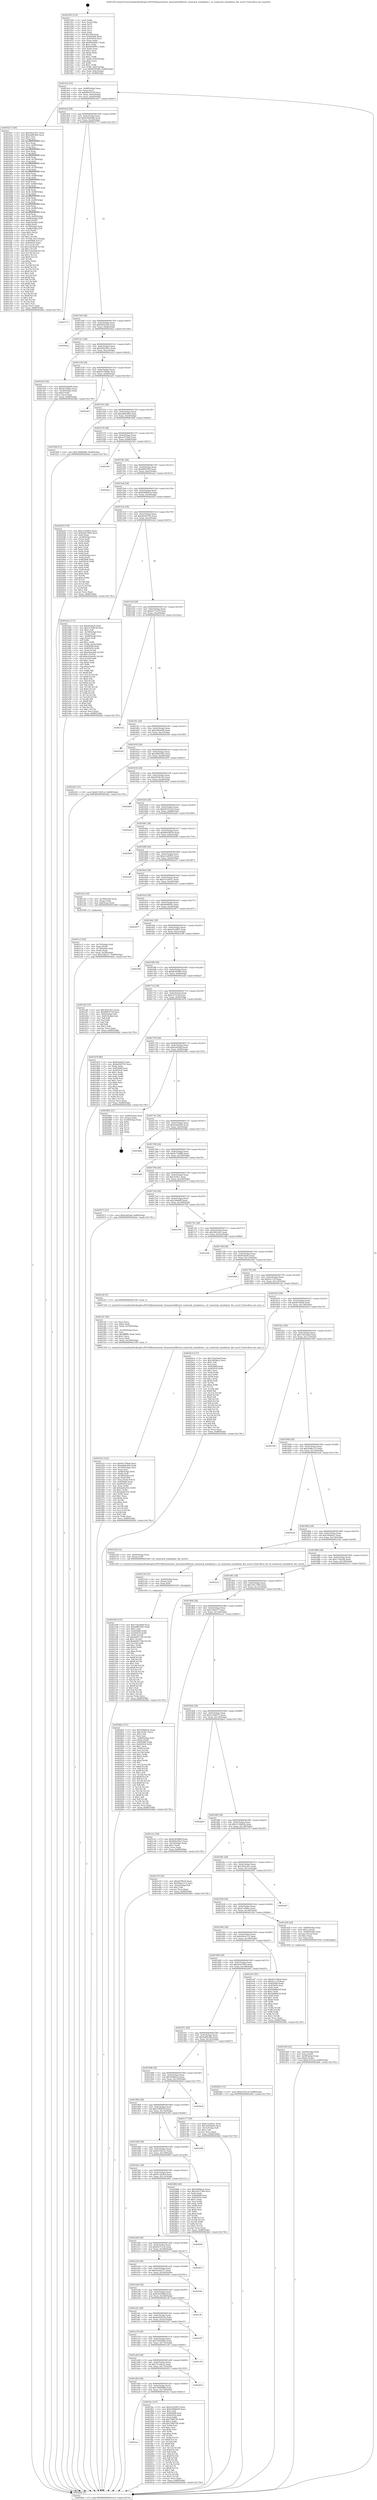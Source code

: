 digraph "0x401450" {
  label = "0x401450 (/mnt/c/Users/mathe/Desktop/tcc/POCII/binaries/extr_linuxnetnetfilternf_conntrack_standalone.c_nf_conntrack_standalone_fini_sysctl_Final-ollvm.out::main(0))"
  labelloc = "t"
  node[shape=record]

  Entry [label="",width=0.3,height=0.3,shape=circle,fillcolor=black,style=filled]
  "0x4014c4" [label="{
     0x4014c4 [32]\l
     | [instrs]\l
     &nbsp;&nbsp;0x4014c4 \<+6\>: mov -0x88(%rbp),%eax\l
     &nbsp;&nbsp;0x4014ca \<+2\>: mov %eax,%ecx\l
     &nbsp;&nbsp;0x4014cc \<+6\>: sub $0x8001672f,%ecx\l
     &nbsp;&nbsp;0x4014d2 \<+6\>: mov %eax,-0x9c(%rbp)\l
     &nbsp;&nbsp;0x4014d8 \<+6\>: mov %ecx,-0xa0(%rbp)\l
     &nbsp;&nbsp;0x4014de \<+6\>: je 0000000000401b27 \<main+0x6d7\>\l
  }"]
  "0x401b27" [label="{
     0x401b27 [336]\l
     | [instrs]\l
     &nbsp;&nbsp;0x401b27 \<+5\>: mov $0x39a2c61c,%eax\l
     &nbsp;&nbsp;0x401b2c \<+5\>: mov $0x4a88c48e,%ecx\l
     &nbsp;&nbsp;0x401b31 \<+2\>: mov $0x1,%dl\l
     &nbsp;&nbsp;0x401b33 \<+3\>: mov %rsp,%rsi\l
     &nbsp;&nbsp;0x401b36 \<+4\>: add $0xfffffffffffffff0,%rsi\l
     &nbsp;&nbsp;0x401b3a \<+3\>: mov %rsi,%rsp\l
     &nbsp;&nbsp;0x401b3d \<+4\>: mov %rsi,-0x80(%rbp)\l
     &nbsp;&nbsp;0x401b41 \<+3\>: mov %rsp,%rsi\l
     &nbsp;&nbsp;0x401b44 \<+4\>: add $0xfffffffffffffff0,%rsi\l
     &nbsp;&nbsp;0x401b48 \<+3\>: mov %rsi,%rsp\l
     &nbsp;&nbsp;0x401b4b \<+3\>: mov %rsp,%rdi\l
     &nbsp;&nbsp;0x401b4e \<+4\>: add $0xfffffffffffffff0,%rdi\l
     &nbsp;&nbsp;0x401b52 \<+3\>: mov %rdi,%rsp\l
     &nbsp;&nbsp;0x401b55 \<+4\>: mov %rdi,-0x78(%rbp)\l
     &nbsp;&nbsp;0x401b59 \<+3\>: mov %rsp,%rdi\l
     &nbsp;&nbsp;0x401b5c \<+4\>: add $0xfffffffffffffff0,%rdi\l
     &nbsp;&nbsp;0x401b60 \<+3\>: mov %rdi,%rsp\l
     &nbsp;&nbsp;0x401b63 \<+4\>: mov %rdi,-0x70(%rbp)\l
     &nbsp;&nbsp;0x401b67 \<+3\>: mov %rsp,%rdi\l
     &nbsp;&nbsp;0x401b6a \<+4\>: add $0xfffffffffffffff0,%rdi\l
     &nbsp;&nbsp;0x401b6e \<+3\>: mov %rdi,%rsp\l
     &nbsp;&nbsp;0x401b71 \<+4\>: mov %rdi,-0x68(%rbp)\l
     &nbsp;&nbsp;0x401b75 \<+3\>: mov %rsp,%rdi\l
     &nbsp;&nbsp;0x401b78 \<+4\>: add $0xfffffffffffffff0,%rdi\l
     &nbsp;&nbsp;0x401b7c \<+3\>: mov %rdi,%rsp\l
     &nbsp;&nbsp;0x401b7f \<+4\>: mov %rdi,-0x60(%rbp)\l
     &nbsp;&nbsp;0x401b83 \<+3\>: mov %rsp,%rdi\l
     &nbsp;&nbsp;0x401b86 \<+4\>: add $0xfffffffffffffff0,%rdi\l
     &nbsp;&nbsp;0x401b8a \<+3\>: mov %rdi,%rsp\l
     &nbsp;&nbsp;0x401b8d \<+4\>: mov %rdi,-0x58(%rbp)\l
     &nbsp;&nbsp;0x401b91 \<+3\>: mov %rsp,%rdi\l
     &nbsp;&nbsp;0x401b94 \<+4\>: add $0xfffffffffffffff0,%rdi\l
     &nbsp;&nbsp;0x401b98 \<+3\>: mov %rdi,%rsp\l
     &nbsp;&nbsp;0x401b9b \<+4\>: mov %rdi,-0x50(%rbp)\l
     &nbsp;&nbsp;0x401b9f \<+3\>: mov %rsp,%rdi\l
     &nbsp;&nbsp;0x401ba2 \<+4\>: add $0xfffffffffffffff0,%rdi\l
     &nbsp;&nbsp;0x401ba6 \<+3\>: mov %rdi,%rsp\l
     &nbsp;&nbsp;0x401ba9 \<+4\>: mov %rdi,-0x48(%rbp)\l
     &nbsp;&nbsp;0x401bad \<+3\>: mov %rsp,%rdi\l
     &nbsp;&nbsp;0x401bb0 \<+4\>: add $0xfffffffffffffff0,%rdi\l
     &nbsp;&nbsp;0x401bb4 \<+3\>: mov %rdi,%rsp\l
     &nbsp;&nbsp;0x401bb7 \<+4\>: mov %rdi,-0x40(%rbp)\l
     &nbsp;&nbsp;0x401bbb \<+4\>: mov -0x80(%rbp),%rdi\l
     &nbsp;&nbsp;0x401bbf \<+6\>: movl $0x0,(%rdi)\l
     &nbsp;&nbsp;0x401bc5 \<+7\>: mov -0x8c(%rbp),%r8d\l
     &nbsp;&nbsp;0x401bcc \<+3\>: mov %r8d,(%rsi)\l
     &nbsp;&nbsp;0x401bcf \<+4\>: mov -0x78(%rbp),%rdi\l
     &nbsp;&nbsp;0x401bd3 \<+7\>: mov -0x98(%rbp),%r9\l
     &nbsp;&nbsp;0x401bda \<+3\>: mov %r9,(%rdi)\l
     &nbsp;&nbsp;0x401bdd \<+3\>: cmpl $0x2,(%rsi)\l
     &nbsp;&nbsp;0x401be0 \<+4\>: setne %r10b\l
     &nbsp;&nbsp;0x401be4 \<+4\>: and $0x1,%r10b\l
     &nbsp;&nbsp;0x401be8 \<+4\>: mov %r10b,-0x31(%rbp)\l
     &nbsp;&nbsp;0x401bec \<+8\>: mov 0x405068,%r11d\l
     &nbsp;&nbsp;0x401bf4 \<+7\>: mov 0x405054,%ebx\l
     &nbsp;&nbsp;0x401bfb \<+3\>: mov %r11d,%r14d\l
     &nbsp;&nbsp;0x401bfe \<+7\>: sub $0x1f2a50a8,%r14d\l
     &nbsp;&nbsp;0x401c05 \<+4\>: sub $0x1,%r14d\l
     &nbsp;&nbsp;0x401c09 \<+7\>: add $0x1f2a50a8,%r14d\l
     &nbsp;&nbsp;0x401c10 \<+4\>: imul %r14d,%r11d\l
     &nbsp;&nbsp;0x401c14 \<+4\>: and $0x1,%r11d\l
     &nbsp;&nbsp;0x401c18 \<+4\>: cmp $0x0,%r11d\l
     &nbsp;&nbsp;0x401c1c \<+4\>: sete %r10b\l
     &nbsp;&nbsp;0x401c20 \<+3\>: cmp $0xa,%ebx\l
     &nbsp;&nbsp;0x401c23 \<+4\>: setl %r15b\l
     &nbsp;&nbsp;0x401c27 \<+3\>: mov %r10b,%r12b\l
     &nbsp;&nbsp;0x401c2a \<+4\>: xor $0xff,%r12b\l
     &nbsp;&nbsp;0x401c2e \<+3\>: mov %r15b,%r13b\l
     &nbsp;&nbsp;0x401c31 \<+4\>: xor $0xff,%r13b\l
     &nbsp;&nbsp;0x401c35 \<+3\>: xor $0x1,%dl\l
     &nbsp;&nbsp;0x401c38 \<+3\>: mov %r12b,%sil\l
     &nbsp;&nbsp;0x401c3b \<+4\>: and $0xff,%sil\l
     &nbsp;&nbsp;0x401c3f \<+3\>: and %dl,%r10b\l
     &nbsp;&nbsp;0x401c42 \<+3\>: mov %r13b,%dil\l
     &nbsp;&nbsp;0x401c45 \<+4\>: and $0xff,%dil\l
     &nbsp;&nbsp;0x401c49 \<+3\>: and %dl,%r15b\l
     &nbsp;&nbsp;0x401c4c \<+3\>: or %r10b,%sil\l
     &nbsp;&nbsp;0x401c4f \<+3\>: or %r15b,%dil\l
     &nbsp;&nbsp;0x401c52 \<+3\>: xor %dil,%sil\l
     &nbsp;&nbsp;0x401c55 \<+3\>: or %r13b,%r12b\l
     &nbsp;&nbsp;0x401c58 \<+4\>: xor $0xff,%r12b\l
     &nbsp;&nbsp;0x401c5c \<+3\>: or $0x1,%dl\l
     &nbsp;&nbsp;0x401c5f \<+3\>: and %dl,%r12b\l
     &nbsp;&nbsp;0x401c62 \<+3\>: or %r12b,%sil\l
     &nbsp;&nbsp;0x401c65 \<+4\>: test $0x1,%sil\l
     &nbsp;&nbsp;0x401c69 \<+3\>: cmovne %ecx,%eax\l
     &nbsp;&nbsp;0x401c6c \<+6\>: mov %eax,-0x88(%rbp)\l
     &nbsp;&nbsp;0x401c72 \<+5\>: jmp 0000000000402bdc \<main+0x178c\>\l
  }"]
  "0x4014e4" [label="{
     0x4014e4 [28]\l
     | [instrs]\l
     &nbsp;&nbsp;0x4014e4 \<+5\>: jmp 00000000004014e9 \<main+0x99\>\l
     &nbsp;&nbsp;0x4014e9 \<+6\>: mov -0x9c(%rbp),%eax\l
     &nbsp;&nbsp;0x4014ef \<+5\>: sub $0x83de9e68,%eax\l
     &nbsp;&nbsp;0x4014f4 \<+6\>: mov %eax,-0xa4(%rbp)\l
     &nbsp;&nbsp;0x4014fa \<+6\>: je 0000000000402775 \<main+0x1325\>\l
  }"]
  Exit [label="",width=0.3,height=0.3,shape=circle,fillcolor=black,style=filled,peripheries=2]
  "0x402775" [label="{
     0x402775\l
  }", style=dashed]
  "0x401500" [label="{
     0x401500 [28]\l
     | [instrs]\l
     &nbsp;&nbsp;0x401500 \<+5\>: jmp 0000000000401505 \<main+0xb5\>\l
     &nbsp;&nbsp;0x401505 \<+6\>: mov -0x9c(%rbp),%eax\l
     &nbsp;&nbsp;0x40150b \<+5\>: sub $0x84f2a2d5,%eax\l
     &nbsp;&nbsp;0x401510 \<+6\>: mov %eax,-0xa8(%rbp)\l
     &nbsp;&nbsp;0x401516 \<+6\>: je 00000000004026ea \<main+0x129a\>\l
  }"]
  "0x402168" [label="{
     0x402168 [155]\l
     | [instrs]\l
     &nbsp;&nbsp;0x402168 \<+5\>: mov $0x7cba5de8,%ecx\l
     &nbsp;&nbsp;0x40216d \<+5\>: mov $0xd0f63582,%edx\l
     &nbsp;&nbsp;0x402172 \<+3\>: mov $0x1,%sil\l
     &nbsp;&nbsp;0x402175 \<+8\>: mov 0x405068,%r8d\l
     &nbsp;&nbsp;0x40217d \<+8\>: mov 0x405054,%r9d\l
     &nbsp;&nbsp;0x402185 \<+3\>: mov %r8d,%r10d\l
     &nbsp;&nbsp;0x402188 \<+7\>: sub $0xde857190,%r10d\l
     &nbsp;&nbsp;0x40218f \<+4\>: sub $0x1,%r10d\l
     &nbsp;&nbsp;0x402193 \<+7\>: add $0xde857190,%r10d\l
     &nbsp;&nbsp;0x40219a \<+4\>: imul %r10d,%r8d\l
     &nbsp;&nbsp;0x40219e \<+4\>: and $0x1,%r8d\l
     &nbsp;&nbsp;0x4021a2 \<+4\>: cmp $0x0,%r8d\l
     &nbsp;&nbsp;0x4021a6 \<+4\>: sete %r11b\l
     &nbsp;&nbsp;0x4021aa \<+4\>: cmp $0xa,%r9d\l
     &nbsp;&nbsp;0x4021ae \<+3\>: setl %bl\l
     &nbsp;&nbsp;0x4021b1 \<+3\>: mov %r11b,%r14b\l
     &nbsp;&nbsp;0x4021b4 \<+4\>: xor $0xff,%r14b\l
     &nbsp;&nbsp;0x4021b8 \<+3\>: mov %bl,%r15b\l
     &nbsp;&nbsp;0x4021bb \<+4\>: xor $0xff,%r15b\l
     &nbsp;&nbsp;0x4021bf \<+4\>: xor $0x1,%sil\l
     &nbsp;&nbsp;0x4021c3 \<+3\>: mov %r14b,%r12b\l
     &nbsp;&nbsp;0x4021c6 \<+4\>: and $0xff,%r12b\l
     &nbsp;&nbsp;0x4021ca \<+3\>: and %sil,%r11b\l
     &nbsp;&nbsp;0x4021cd \<+3\>: mov %r15b,%r13b\l
     &nbsp;&nbsp;0x4021d0 \<+4\>: and $0xff,%r13b\l
     &nbsp;&nbsp;0x4021d4 \<+3\>: and %sil,%bl\l
     &nbsp;&nbsp;0x4021d7 \<+3\>: or %r11b,%r12b\l
     &nbsp;&nbsp;0x4021da \<+3\>: or %bl,%r13b\l
     &nbsp;&nbsp;0x4021dd \<+3\>: xor %r13b,%r12b\l
     &nbsp;&nbsp;0x4021e0 \<+3\>: or %r15b,%r14b\l
     &nbsp;&nbsp;0x4021e3 \<+4\>: xor $0xff,%r14b\l
     &nbsp;&nbsp;0x4021e7 \<+4\>: or $0x1,%sil\l
     &nbsp;&nbsp;0x4021eb \<+3\>: and %sil,%r14b\l
     &nbsp;&nbsp;0x4021ee \<+3\>: or %r14b,%r12b\l
     &nbsp;&nbsp;0x4021f1 \<+4\>: test $0x1,%r12b\l
     &nbsp;&nbsp;0x4021f5 \<+3\>: cmovne %edx,%ecx\l
     &nbsp;&nbsp;0x4021f8 \<+6\>: mov %ecx,-0x88(%rbp)\l
     &nbsp;&nbsp;0x4021fe \<+5\>: jmp 0000000000402bdc \<main+0x178c\>\l
  }"]
  "0x4026ea" [label="{
     0x4026ea\l
  }", style=dashed]
  "0x40151c" [label="{
     0x40151c [28]\l
     | [instrs]\l
     &nbsp;&nbsp;0x40151c \<+5\>: jmp 0000000000401521 \<main+0xd1\>\l
     &nbsp;&nbsp;0x401521 \<+6\>: mov -0x9c(%rbp),%eax\l
     &nbsp;&nbsp;0x401527 \<+5\>: sub $0x944a5813,%eax\l
     &nbsp;&nbsp;0x40152c \<+6\>: mov %eax,-0xac(%rbp)\l
     &nbsp;&nbsp;0x401532 \<+6\>: je 0000000000401d1d \<main+0x8cd\>\l
  }"]
  "0x402159" [label="{
     0x402159 [15]\l
     | [instrs]\l
     &nbsp;&nbsp;0x402159 \<+4\>: mov -0x60(%rbp),%rax\l
     &nbsp;&nbsp;0x40215d \<+3\>: mov (%rax),%rax\l
     &nbsp;&nbsp;0x402160 \<+3\>: mov %rax,%rdi\l
     &nbsp;&nbsp;0x402163 \<+5\>: call 0000000000401030 \<free@plt\>\l
     | [calls]\l
     &nbsp;&nbsp;0x401030 \{1\} (unknown)\l
  }"]
  "0x401d1d" [label="{
     0x401d1d [30]\l
     | [instrs]\l
     &nbsp;&nbsp;0x401d1d \<+5\>: mov $0x83de9e68,%eax\l
     &nbsp;&nbsp;0x401d22 \<+5\>: mov $0x41e38fac,%ecx\l
     &nbsp;&nbsp;0x401d27 \<+3\>: mov -0x30(%rbp),%edx\l
     &nbsp;&nbsp;0x401d2a \<+3\>: cmp $0x0,%edx\l
     &nbsp;&nbsp;0x401d2d \<+3\>: cmove %ecx,%eax\l
     &nbsp;&nbsp;0x401d30 \<+6\>: mov %eax,-0x88(%rbp)\l
     &nbsp;&nbsp;0x401d36 \<+5\>: jmp 0000000000402bdc \<main+0x178c\>\l
  }"]
  "0x401538" [label="{
     0x401538 [28]\l
     | [instrs]\l
     &nbsp;&nbsp;0x401538 \<+5\>: jmp 000000000040153d \<main+0xed\>\l
     &nbsp;&nbsp;0x40153d \<+6\>: mov -0x9c(%rbp),%eax\l
     &nbsp;&nbsp;0x401543 \<+5\>: sub $0x9e1766a6,%eax\l
     &nbsp;&nbsp;0x401548 \<+6\>: mov %eax,-0xb0(%rbp)\l
     &nbsp;&nbsp;0x40154e \<+6\>: je 0000000000402a01 \<main+0x15b1\>\l
  }"]
  "0x401acc" [label="{
     0x401acc\l
  }", style=dashed]
  "0x402a01" [label="{
     0x402a01\l
  }", style=dashed]
  "0x401554" [label="{
     0x401554 [28]\l
     | [instrs]\l
     &nbsp;&nbsp;0x401554 \<+5\>: jmp 0000000000401559 \<main+0x109\>\l
     &nbsp;&nbsp;0x401559 \<+6\>: mov -0x9c(%rbp),%eax\l
     &nbsp;&nbsp;0x40155f \<+5\>: sub $0xa969c904,%eax\l
     &nbsp;&nbsp;0x401564 \<+6\>: mov %eax,-0xb4(%rbp)\l
     &nbsp;&nbsp;0x40156a \<+6\>: je 0000000000401f9d \<main+0xb4d\>\l
  }"]
  "0x401fac" [label="{
     0x401fac [147]\l
     | [instrs]\l
     &nbsp;&nbsp;0x401fac \<+5\>: mov $0xe3cd5855,%eax\l
     &nbsp;&nbsp;0x401fb1 \<+5\>: mov $0xb589b030,%ecx\l
     &nbsp;&nbsp;0x401fb6 \<+2\>: mov $0x1,%dl\l
     &nbsp;&nbsp;0x401fb8 \<+7\>: mov 0x405068,%esi\l
     &nbsp;&nbsp;0x401fbf \<+7\>: mov 0x405054,%edi\l
     &nbsp;&nbsp;0x401fc6 \<+3\>: mov %esi,%r8d\l
     &nbsp;&nbsp;0x401fc9 \<+7\>: sub $0x706f57f6,%r8d\l
     &nbsp;&nbsp;0x401fd0 \<+4\>: sub $0x1,%r8d\l
     &nbsp;&nbsp;0x401fd4 \<+7\>: add $0x706f57f6,%r8d\l
     &nbsp;&nbsp;0x401fdb \<+4\>: imul %r8d,%esi\l
     &nbsp;&nbsp;0x401fdf \<+3\>: and $0x1,%esi\l
     &nbsp;&nbsp;0x401fe2 \<+3\>: cmp $0x0,%esi\l
     &nbsp;&nbsp;0x401fe5 \<+4\>: sete %r9b\l
     &nbsp;&nbsp;0x401fe9 \<+3\>: cmp $0xa,%edi\l
     &nbsp;&nbsp;0x401fec \<+4\>: setl %r10b\l
     &nbsp;&nbsp;0x401ff0 \<+3\>: mov %r9b,%r11b\l
     &nbsp;&nbsp;0x401ff3 \<+4\>: xor $0xff,%r11b\l
     &nbsp;&nbsp;0x401ff7 \<+3\>: mov %r10b,%bl\l
     &nbsp;&nbsp;0x401ffa \<+3\>: xor $0xff,%bl\l
     &nbsp;&nbsp;0x401ffd \<+3\>: xor $0x1,%dl\l
     &nbsp;&nbsp;0x402000 \<+3\>: mov %r11b,%r14b\l
     &nbsp;&nbsp;0x402003 \<+4\>: and $0xff,%r14b\l
     &nbsp;&nbsp;0x402007 \<+3\>: and %dl,%r9b\l
     &nbsp;&nbsp;0x40200a \<+3\>: mov %bl,%r15b\l
     &nbsp;&nbsp;0x40200d \<+4\>: and $0xff,%r15b\l
     &nbsp;&nbsp;0x402011 \<+3\>: and %dl,%r10b\l
     &nbsp;&nbsp;0x402014 \<+3\>: or %r9b,%r14b\l
     &nbsp;&nbsp;0x402017 \<+3\>: or %r10b,%r15b\l
     &nbsp;&nbsp;0x40201a \<+3\>: xor %r15b,%r14b\l
     &nbsp;&nbsp;0x40201d \<+3\>: or %bl,%r11b\l
     &nbsp;&nbsp;0x402020 \<+4\>: xor $0xff,%r11b\l
     &nbsp;&nbsp;0x402024 \<+3\>: or $0x1,%dl\l
     &nbsp;&nbsp;0x402027 \<+3\>: and %dl,%r11b\l
     &nbsp;&nbsp;0x40202a \<+3\>: or %r11b,%r14b\l
     &nbsp;&nbsp;0x40202d \<+4\>: test $0x1,%r14b\l
     &nbsp;&nbsp;0x402031 \<+3\>: cmovne %ecx,%eax\l
     &nbsp;&nbsp;0x402034 \<+6\>: mov %eax,-0x88(%rbp)\l
     &nbsp;&nbsp;0x40203a \<+5\>: jmp 0000000000402bdc \<main+0x178c\>\l
  }"]
  "0x401f9d" [label="{
     0x401f9d [15]\l
     | [instrs]\l
     &nbsp;&nbsp;0x401f9d \<+10\>: movl $0x76989968,-0x88(%rbp)\l
     &nbsp;&nbsp;0x401fa7 \<+5\>: jmp 0000000000402bdc \<main+0x178c\>\l
  }"]
  "0x401570" [label="{
     0x401570 [28]\l
     | [instrs]\l
     &nbsp;&nbsp;0x401570 \<+5\>: jmp 0000000000401575 \<main+0x125\>\l
     &nbsp;&nbsp;0x401575 \<+6\>: mov -0x9c(%rbp),%eax\l
     &nbsp;&nbsp;0x40157b \<+5\>: sub $0xacf734a0,%eax\l
     &nbsp;&nbsp;0x401580 \<+6\>: mov %eax,-0xb8(%rbp)\l
     &nbsp;&nbsp;0x401586 \<+6\>: je 0000000000402361 \<main+0xf11\>\l
  }"]
  "0x401ab0" [label="{
     0x401ab0 [28]\l
     | [instrs]\l
     &nbsp;&nbsp;0x401ab0 \<+5\>: jmp 0000000000401ab5 \<main+0x665\>\l
     &nbsp;&nbsp;0x401ab5 \<+6\>: mov -0x9c(%rbp),%eax\l
     &nbsp;&nbsp;0x401abb \<+5\>: sub $0x76989968,%eax\l
     &nbsp;&nbsp;0x401ac0 \<+6\>: mov %eax,-0x178(%rbp)\l
     &nbsp;&nbsp;0x401ac6 \<+6\>: je 0000000000401fac \<main+0xb5c\>\l
  }"]
  "0x402361" [label="{
     0x402361\l
  }", style=dashed]
  "0x40158c" [label="{
     0x40158c [28]\l
     | [instrs]\l
     &nbsp;&nbsp;0x40158c \<+5\>: jmp 0000000000401591 \<main+0x141\>\l
     &nbsp;&nbsp;0x401591 \<+6\>: mov -0x9c(%rbp),%eax\l
     &nbsp;&nbsp;0x401597 \<+5\>: sub $0xaff01949,%eax\l
     &nbsp;&nbsp;0x40159c \<+6\>: mov %eax,-0xbc(%rbp)\l
     &nbsp;&nbsp;0x4015a2 \<+6\>: je 0000000000402aa3 \<main+0x1653\>\l
  }"]
  "0x402652" [label="{
     0x402652\l
  }", style=dashed]
  "0x402aa3" [label="{
     0x402aa3\l
  }", style=dashed]
  "0x4015a8" [label="{
     0x4015a8 [28]\l
     | [instrs]\l
     &nbsp;&nbsp;0x4015a8 \<+5\>: jmp 00000000004015ad \<main+0x15d\>\l
     &nbsp;&nbsp;0x4015ad \<+6\>: mov -0x9c(%rbp),%eax\l
     &nbsp;&nbsp;0x4015b3 \<+5\>: sub $0xb589b030,%eax\l
     &nbsp;&nbsp;0x4015b8 \<+6\>: mov %eax,-0xc0(%rbp)\l
     &nbsp;&nbsp;0x4015be \<+6\>: je 000000000040203f \<main+0xbef\>\l
  }"]
  "0x401a94" [label="{
     0x401a94 [28]\l
     | [instrs]\l
     &nbsp;&nbsp;0x401a94 \<+5\>: jmp 0000000000401a99 \<main+0x649\>\l
     &nbsp;&nbsp;0x401a99 \<+6\>: mov -0x9c(%rbp),%eax\l
     &nbsp;&nbsp;0x401a9f \<+5\>: sub $0x751edec5,%eax\l
     &nbsp;&nbsp;0x401aa4 \<+6\>: mov %eax,-0x174(%rbp)\l
     &nbsp;&nbsp;0x401aaa \<+6\>: je 0000000000402652 \<main+0x1202\>\l
  }"]
  "0x40203f" [label="{
     0x40203f [118]\l
     | [instrs]\l
     &nbsp;&nbsp;0x40203f \<+5\>: mov $0xe3cd5855,%eax\l
     &nbsp;&nbsp;0x402044 \<+5\>: mov $0x4a4e7894,%ecx\l
     &nbsp;&nbsp;0x402049 \<+2\>: xor %edx,%edx\l
     &nbsp;&nbsp;0x40204b \<+4\>: mov -0x58(%rbp),%rsi\l
     &nbsp;&nbsp;0x40204f \<+2\>: mov (%rsi),%edi\l
     &nbsp;&nbsp;0x402051 \<+3\>: mov %edx,%r8d\l
     &nbsp;&nbsp;0x402054 \<+3\>: sub %edi,%r8d\l
     &nbsp;&nbsp;0x402057 \<+2\>: mov %edx,%edi\l
     &nbsp;&nbsp;0x402059 \<+3\>: sub $0x1,%edi\l
     &nbsp;&nbsp;0x40205c \<+3\>: add %edi,%r8d\l
     &nbsp;&nbsp;0x40205f \<+2\>: mov %edx,%edi\l
     &nbsp;&nbsp;0x402061 \<+3\>: sub %r8d,%edi\l
     &nbsp;&nbsp;0x402064 \<+4\>: mov -0x58(%rbp),%rsi\l
     &nbsp;&nbsp;0x402068 \<+2\>: mov %edi,(%rsi)\l
     &nbsp;&nbsp;0x40206a \<+7\>: mov 0x405068,%edi\l
     &nbsp;&nbsp;0x402071 \<+8\>: mov 0x405054,%r8d\l
     &nbsp;&nbsp;0x402079 \<+3\>: sub $0x1,%edx\l
     &nbsp;&nbsp;0x40207c \<+3\>: mov %edi,%r9d\l
     &nbsp;&nbsp;0x40207f \<+3\>: add %edx,%r9d\l
     &nbsp;&nbsp;0x402082 \<+4\>: imul %r9d,%edi\l
     &nbsp;&nbsp;0x402086 \<+3\>: and $0x1,%edi\l
     &nbsp;&nbsp;0x402089 \<+3\>: cmp $0x0,%edi\l
     &nbsp;&nbsp;0x40208c \<+4\>: sete %r10b\l
     &nbsp;&nbsp;0x402090 \<+4\>: cmp $0xa,%r8d\l
     &nbsp;&nbsp;0x402094 \<+4\>: setl %r11b\l
     &nbsp;&nbsp;0x402098 \<+3\>: mov %r10b,%bl\l
     &nbsp;&nbsp;0x40209b \<+3\>: and %r11b,%bl\l
     &nbsp;&nbsp;0x40209e \<+3\>: xor %r11b,%r10b\l
     &nbsp;&nbsp;0x4020a1 \<+3\>: or %r10b,%bl\l
     &nbsp;&nbsp;0x4020a4 \<+3\>: test $0x1,%bl\l
     &nbsp;&nbsp;0x4020a7 \<+3\>: cmovne %ecx,%eax\l
     &nbsp;&nbsp;0x4020aa \<+6\>: mov %eax,-0x88(%rbp)\l
     &nbsp;&nbsp;0x4020b0 \<+5\>: jmp 0000000000402bdc \<main+0x178c\>\l
  }"]
  "0x4015c4" [label="{
     0x4015c4 [28]\l
     | [instrs]\l
     &nbsp;&nbsp;0x4015c4 \<+5\>: jmp 00000000004015c9 \<main+0x179\>\l
     &nbsp;&nbsp;0x4015c9 \<+6\>: mov -0x9c(%rbp),%eax\l
     &nbsp;&nbsp;0x4015cf \<+5\>: sub $0xbd3d5765,%eax\l
     &nbsp;&nbsp;0x4015d4 \<+6\>: mov %eax,-0xc4(%rbp)\l
     &nbsp;&nbsp;0x4015da \<+6\>: je 0000000000401dce \<main+0x97e\>\l
  }"]
  "0x401c95" [label="{
     0x401c95\l
  }", style=dashed]
  "0x401dce" [label="{
     0x401dce [171]\l
     | [instrs]\l
     &nbsp;&nbsp;0x401dce \<+5\>: mov $0x85a6ef5,%eax\l
     &nbsp;&nbsp;0x401dd3 \<+5\>: mov $0x3134663b,%ecx\l
     &nbsp;&nbsp;0x401dd8 \<+2\>: mov $0x1,%dl\l
     &nbsp;&nbsp;0x401dda \<+4\>: mov -0x58(%rbp),%rsi\l
     &nbsp;&nbsp;0x401dde \<+2\>: mov (%rsi),%edi\l
     &nbsp;&nbsp;0x401de0 \<+4\>: mov -0x68(%rbp),%rsi\l
     &nbsp;&nbsp;0x401de4 \<+2\>: cmp (%rsi),%edi\l
     &nbsp;&nbsp;0x401de6 \<+4\>: setl %r8b\l
     &nbsp;&nbsp;0x401dea \<+4\>: and $0x1,%r8b\l
     &nbsp;&nbsp;0x401dee \<+4\>: mov %r8b,-0x2a(%rbp)\l
     &nbsp;&nbsp;0x401df2 \<+7\>: mov 0x405068,%edi\l
     &nbsp;&nbsp;0x401df9 \<+8\>: mov 0x405054,%r9d\l
     &nbsp;&nbsp;0x401e01 \<+3\>: mov %edi,%r10d\l
     &nbsp;&nbsp;0x401e04 \<+7\>: sub $0xe45ae0dc,%r10d\l
     &nbsp;&nbsp;0x401e0b \<+4\>: sub $0x1,%r10d\l
     &nbsp;&nbsp;0x401e0f \<+7\>: add $0xe45ae0dc,%r10d\l
     &nbsp;&nbsp;0x401e16 \<+4\>: imul %r10d,%edi\l
     &nbsp;&nbsp;0x401e1a \<+3\>: and $0x1,%edi\l
     &nbsp;&nbsp;0x401e1d \<+3\>: cmp $0x0,%edi\l
     &nbsp;&nbsp;0x401e20 \<+4\>: sete %r8b\l
     &nbsp;&nbsp;0x401e24 \<+4\>: cmp $0xa,%r9d\l
     &nbsp;&nbsp;0x401e28 \<+4\>: setl %r11b\l
     &nbsp;&nbsp;0x401e2c \<+3\>: mov %r8b,%bl\l
     &nbsp;&nbsp;0x401e2f \<+3\>: xor $0xff,%bl\l
     &nbsp;&nbsp;0x401e32 \<+3\>: mov %r11b,%r14b\l
     &nbsp;&nbsp;0x401e35 \<+4\>: xor $0xff,%r14b\l
     &nbsp;&nbsp;0x401e39 \<+3\>: xor $0x0,%dl\l
     &nbsp;&nbsp;0x401e3c \<+3\>: mov %bl,%r15b\l
     &nbsp;&nbsp;0x401e3f \<+4\>: and $0x0,%r15b\l
     &nbsp;&nbsp;0x401e43 \<+3\>: and %dl,%r8b\l
     &nbsp;&nbsp;0x401e46 \<+3\>: mov %r14b,%r12b\l
     &nbsp;&nbsp;0x401e49 \<+4\>: and $0x0,%r12b\l
     &nbsp;&nbsp;0x401e4d \<+3\>: and %dl,%r11b\l
     &nbsp;&nbsp;0x401e50 \<+3\>: or %r8b,%r15b\l
     &nbsp;&nbsp;0x401e53 \<+3\>: or %r11b,%r12b\l
     &nbsp;&nbsp;0x401e56 \<+3\>: xor %r12b,%r15b\l
     &nbsp;&nbsp;0x401e59 \<+3\>: or %r14b,%bl\l
     &nbsp;&nbsp;0x401e5c \<+3\>: xor $0xff,%bl\l
     &nbsp;&nbsp;0x401e5f \<+3\>: or $0x0,%dl\l
     &nbsp;&nbsp;0x401e62 \<+2\>: and %dl,%bl\l
     &nbsp;&nbsp;0x401e64 \<+3\>: or %bl,%r15b\l
     &nbsp;&nbsp;0x401e67 \<+4\>: test $0x1,%r15b\l
     &nbsp;&nbsp;0x401e6b \<+3\>: cmovne %ecx,%eax\l
     &nbsp;&nbsp;0x401e6e \<+6\>: mov %eax,-0x88(%rbp)\l
     &nbsp;&nbsp;0x401e74 \<+5\>: jmp 0000000000402bdc \<main+0x178c\>\l
  }"]
  "0x4015e0" [label="{
     0x4015e0 [28]\l
     | [instrs]\l
     &nbsp;&nbsp;0x4015e0 \<+5\>: jmp 00000000004015e5 \<main+0x195\>\l
     &nbsp;&nbsp;0x4015e5 \<+6\>: mov -0x9c(%rbp),%eax\l
     &nbsp;&nbsp;0x4015eb \<+5\>: sub $0xbe77247f,%eax\l
     &nbsp;&nbsp;0x4015f0 \<+6\>: mov %eax,-0xc8(%rbp)\l
     &nbsp;&nbsp;0x4015f6 \<+6\>: je 000000000040253a \<main+0x10ea\>\l
  }"]
  "0x401a78" [label="{
     0x401a78 [28]\l
     | [instrs]\l
     &nbsp;&nbsp;0x401a78 \<+5\>: jmp 0000000000401a7d \<main+0x62d\>\l
     &nbsp;&nbsp;0x401a7d \<+6\>: mov -0x9c(%rbp),%eax\l
     &nbsp;&nbsp;0x401a83 \<+5\>: sub $0x7093b695,%eax\l
     &nbsp;&nbsp;0x401a88 \<+6\>: mov %eax,-0x170(%rbp)\l
     &nbsp;&nbsp;0x401a8e \<+6\>: je 0000000000401c95 \<main+0x845\>\l
  }"]
  "0x40253a" [label="{
     0x40253a\l
  }", style=dashed]
  "0x4015fc" [label="{
     0x4015fc [28]\l
     | [instrs]\l
     &nbsp;&nbsp;0x4015fc \<+5\>: jmp 0000000000401601 \<main+0x1b1\>\l
     &nbsp;&nbsp;0x401601 \<+6\>: mov -0x9c(%rbp),%eax\l
     &nbsp;&nbsp;0x401607 \<+5\>: sub $0xc9fea4d4,%eax\l
     &nbsp;&nbsp;0x40160c \<+6\>: mov %eax,-0xcc(%rbp)\l
     &nbsp;&nbsp;0x401612 \<+6\>: je 0000000000402549 \<main+0x10f9\>\l
  }"]
  "0x4022f7" [label="{
     0x4022f7\l
  }", style=dashed]
  "0x402549" [label="{
     0x402549\l
  }", style=dashed]
  "0x401618" [label="{
     0x401618 [28]\l
     | [instrs]\l
     &nbsp;&nbsp;0x401618 \<+5\>: jmp 000000000040161d \<main+0x1cd\>\l
     &nbsp;&nbsp;0x40161d \<+6\>: mov -0x9c(%rbp),%eax\l
     &nbsp;&nbsp;0x401623 \<+5\>: sub $0xd0f63582,%eax\l
     &nbsp;&nbsp;0x401628 \<+6\>: mov %eax,-0xd0(%rbp)\l
     &nbsp;&nbsp;0x40162e \<+6\>: je 0000000000402203 \<main+0xdb3\>\l
  }"]
  "0x401a5c" [label="{
     0x401a5c [28]\l
     | [instrs]\l
     &nbsp;&nbsp;0x401a5c \<+5\>: jmp 0000000000401a61 \<main+0x611\>\l
     &nbsp;&nbsp;0x401a61 \<+6\>: mov -0x9c(%rbp),%eax\l
     &nbsp;&nbsp;0x401a67 \<+5\>: sub $0x6e94425b,%eax\l
     &nbsp;&nbsp;0x401a6c \<+6\>: mov %eax,-0x16c(%rbp)\l
     &nbsp;&nbsp;0x401a72 \<+6\>: je 00000000004022f7 \<main+0xea7\>\l
  }"]
  "0x402203" [label="{
     0x402203 [15]\l
     | [instrs]\l
     &nbsp;&nbsp;0x402203 \<+10\>: movl $0x6154012c,-0x88(%rbp)\l
     &nbsp;&nbsp;0x40220d \<+5\>: jmp 0000000000402bdc \<main+0x178c\>\l
  }"]
  "0x401634" [label="{
     0x401634 [28]\l
     | [instrs]\l
     &nbsp;&nbsp;0x401634 \<+5\>: jmp 0000000000401639 \<main+0x1e9\>\l
     &nbsp;&nbsp;0x401639 \<+6\>: mov -0x9c(%rbp),%eax\l
     &nbsp;&nbsp;0x40163f \<+5\>: sub $0xd363b7d2,%eax\l
     &nbsp;&nbsp;0x401644 \<+6\>: mov %eax,-0xd4(%rbp)\l
     &nbsp;&nbsp;0x40164a \<+6\>: je 0000000000402b05 \<main+0x16b5\>\l
  }"]
  "0x401cff" [label="{
     0x401cff\l
  }", style=dashed]
  "0x402b05" [label="{
     0x402b05\l
  }", style=dashed]
  "0x401650" [label="{
     0x401650 [28]\l
     | [instrs]\l
     &nbsp;&nbsp;0x401650 \<+5\>: jmp 0000000000401655 \<main+0x205\>\l
     &nbsp;&nbsp;0x401655 \<+6\>: mov -0x9c(%rbp),%eax\l
     &nbsp;&nbsp;0x40165b \<+5\>: sub $0xd410221b,%eax\l
     &nbsp;&nbsp;0x401660 \<+6\>: mov %eax,-0xd8(%rbp)\l
     &nbsp;&nbsp;0x401666 \<+6\>: je 0000000000402ae0 \<main+0x1690\>\l
  }"]
  "0x401a40" [label="{
     0x401a40 [28]\l
     | [instrs]\l
     &nbsp;&nbsp;0x401a40 \<+5\>: jmp 0000000000401a45 \<main+0x5f5\>\l
     &nbsp;&nbsp;0x401a45 \<+6\>: mov -0x9c(%rbp),%eax\l
     &nbsp;&nbsp;0x401a4b \<+5\>: sub $0x63b5686f,%eax\l
     &nbsp;&nbsp;0x401a50 \<+6\>: mov %eax,-0x168(%rbp)\l
     &nbsp;&nbsp;0x401a56 \<+6\>: je 0000000000401cff \<main+0x8af\>\l
  }"]
  "0x402ae0" [label="{
     0x402ae0\l
  }", style=dashed]
  "0x40166c" [label="{
     0x40166c [28]\l
     | [instrs]\l
     &nbsp;&nbsp;0x40166c \<+5\>: jmp 0000000000401671 \<main+0x221\>\l
     &nbsp;&nbsp;0x401671 \<+6\>: mov -0x9c(%rbp),%eax\l
     &nbsp;&nbsp;0x401677 \<+5\>: sub $0xdb93b050,%eax\l
     &nbsp;&nbsp;0x40167c \<+6\>: mov %eax,-0xdc(%rbp)\l
     &nbsp;&nbsp;0x401682 \<+6\>: je 0000000000402b60 \<main+0x1710\>\l
  }"]
  "0x40248c" [label="{
     0x40248c\l
  }", style=dashed]
  "0x402b60" [label="{
     0x402b60\l
  }", style=dashed]
  "0x401688" [label="{
     0x401688 [28]\l
     | [instrs]\l
     &nbsp;&nbsp;0x401688 \<+5\>: jmp 000000000040168d \<main+0x23d\>\l
     &nbsp;&nbsp;0x40168d \<+6\>: mov -0x9c(%rbp),%eax\l
     &nbsp;&nbsp;0x401693 \<+5\>: sub $0xe3cd5855,%eax\l
     &nbsp;&nbsp;0x401698 \<+6\>: mov %eax,-0xe0(%rbp)\l
     &nbsp;&nbsp;0x40169e \<+6\>: je 0000000000402a57 \<main+0x1607\>\l
  }"]
  "0x401a24" [label="{
     0x401a24 [28]\l
     | [instrs]\l
     &nbsp;&nbsp;0x401a24 \<+5\>: jmp 0000000000401a29 \<main+0x5d9\>\l
     &nbsp;&nbsp;0x401a29 \<+6\>: mov -0x9c(%rbp),%eax\l
     &nbsp;&nbsp;0x401a2f \<+5\>: sub $0x62a0a537,%eax\l
     &nbsp;&nbsp;0x401a34 \<+6\>: mov %eax,-0x164(%rbp)\l
     &nbsp;&nbsp;0x401a3a \<+6\>: je 000000000040248c \<main+0x103c\>\l
  }"]
  "0x402a57" [label="{
     0x402a57\l
  }", style=dashed]
  "0x4016a4" [label="{
     0x4016a4 [28]\l
     | [instrs]\l
     &nbsp;&nbsp;0x4016a4 \<+5\>: jmp 00000000004016a9 \<main+0x259\>\l
     &nbsp;&nbsp;0x4016a9 \<+6\>: mov -0x9c(%rbp),%eax\l
     &nbsp;&nbsp;0x4016af \<+5\>: sub $0xe7e29431,%eax\l
     &nbsp;&nbsp;0x4016b4 \<+6\>: mov %eax,-0xe4(%rbp)\l
     &nbsp;&nbsp;0x4016ba \<+6\>: je 0000000000401cb3 \<main+0x863\>\l
  }"]
  "0x402817" [label="{
     0x402817\l
  }", style=dashed]
  "0x401cb3" [label="{
     0x401cb3 [16]\l
     | [instrs]\l
     &nbsp;&nbsp;0x401cb3 \<+4\>: mov -0x78(%rbp),%rax\l
     &nbsp;&nbsp;0x401cb7 \<+3\>: mov (%rax),%rax\l
     &nbsp;&nbsp;0x401cba \<+4\>: mov 0x8(%rax),%rdi\l
     &nbsp;&nbsp;0x401cbe \<+5\>: call 0000000000401060 \<atoi@plt\>\l
     | [calls]\l
     &nbsp;&nbsp;0x401060 \{1\} (unknown)\l
  }"]
  "0x4016c0" [label="{
     0x4016c0 [28]\l
     | [instrs]\l
     &nbsp;&nbsp;0x4016c0 \<+5\>: jmp 00000000004016c5 \<main+0x275\>\l
     &nbsp;&nbsp;0x4016c5 \<+6\>: mov -0x9c(%rbp),%eax\l
     &nbsp;&nbsp;0x4016cb \<+5\>: sub $0xebbf000c,%eax\l
     &nbsp;&nbsp;0x4016d0 \<+6\>: mov %eax,-0xe8(%rbp)\l
     &nbsp;&nbsp;0x4016d6 \<+6\>: je 0000000000402877 \<main+0x1427\>\l
  }"]
  "0x401a08" [label="{
     0x401a08 [28]\l
     | [instrs]\l
     &nbsp;&nbsp;0x401a08 \<+5\>: jmp 0000000000401a0d \<main+0x5bd\>\l
     &nbsp;&nbsp;0x401a0d \<+6\>: mov -0x9c(%rbp),%eax\l
     &nbsp;&nbsp;0x401a13 \<+5\>: sub $0x6257ccc4,%eax\l
     &nbsp;&nbsp;0x401a18 \<+6\>: mov %eax,-0x160(%rbp)\l
     &nbsp;&nbsp;0x401a1e \<+6\>: je 0000000000402817 \<main+0x13c7\>\l
  }"]
  "0x402877" [label="{
     0x402877\l
  }", style=dashed]
  "0x4016dc" [label="{
     0x4016dc [28]\l
     | [instrs]\l
     &nbsp;&nbsp;0x4016dc \<+5\>: jmp 00000000004016e1 \<main+0x291\>\l
     &nbsp;&nbsp;0x4016e1 \<+6\>: mov -0x9c(%rbp),%eax\l
     &nbsp;&nbsp;0x4016e7 \<+5\>: sub $0xef3a3867,%eax\l
     &nbsp;&nbsp;0x4016ec \<+6\>: mov %eax,-0xec(%rbp)\l
     &nbsp;&nbsp;0x4016f2 \<+6\>: je 00000000004023f9 \<main+0xfa9\>\l
  }"]
  "0x402661" [label="{
     0x402661\l
  }", style=dashed]
  "0x4023f9" [label="{
     0x4023f9\l
  }", style=dashed]
  "0x4016f8" [label="{
     0x4016f8 [28]\l
     | [instrs]\l
     &nbsp;&nbsp;0x4016f8 \<+5\>: jmp 00000000004016fd \<main+0x2ad\>\l
     &nbsp;&nbsp;0x4016fd \<+6\>: mov -0x9c(%rbp),%eax\l
     &nbsp;&nbsp;0x401703 \<+5\>: sub $0xf03059f0,%eax\l
     &nbsp;&nbsp;0x401708 \<+6\>: mov %eax,-0xf0(%rbp)\l
     &nbsp;&nbsp;0x40170e \<+6\>: je 0000000000401af2 \<main+0x6a2\>\l
  }"]
  "0x4019ec" [label="{
     0x4019ec [28]\l
     | [instrs]\l
     &nbsp;&nbsp;0x4019ec \<+5\>: jmp 00000000004019f1 \<main+0x5a1\>\l
     &nbsp;&nbsp;0x4019f1 \<+6\>: mov -0x9c(%rbp),%eax\l
     &nbsp;&nbsp;0x4019f7 \<+5\>: sub $0x61cde918,%eax\l
     &nbsp;&nbsp;0x4019fc \<+6\>: mov %eax,-0x15c(%rbp)\l
     &nbsp;&nbsp;0x401a02 \<+6\>: je 0000000000402661 \<main+0x1211\>\l
  }"]
  "0x401af2" [label="{
     0x401af2 [53]\l
     | [instrs]\l
     &nbsp;&nbsp;0x401af2 \<+5\>: mov $0x39a2c61c,%eax\l
     &nbsp;&nbsp;0x401af7 \<+5\>: mov $0x8001672f,%ecx\l
     &nbsp;&nbsp;0x401afc \<+6\>: mov -0x82(%rbp),%dl\l
     &nbsp;&nbsp;0x401b02 \<+7\>: mov -0x81(%rbp),%sil\l
     &nbsp;&nbsp;0x401b09 \<+3\>: mov %dl,%dil\l
     &nbsp;&nbsp;0x401b0c \<+3\>: and %sil,%dil\l
     &nbsp;&nbsp;0x401b0f \<+3\>: xor %sil,%dl\l
     &nbsp;&nbsp;0x401b12 \<+3\>: or %dl,%dil\l
     &nbsp;&nbsp;0x401b15 \<+4\>: test $0x1,%dil\l
     &nbsp;&nbsp;0x401b19 \<+3\>: cmovne %ecx,%eax\l
     &nbsp;&nbsp;0x401b1c \<+6\>: mov %eax,-0x88(%rbp)\l
     &nbsp;&nbsp;0x401b22 \<+5\>: jmp 0000000000402bdc \<main+0x178c\>\l
  }"]
  "0x401714" [label="{
     0x401714 [28]\l
     | [instrs]\l
     &nbsp;&nbsp;0x401714 \<+5\>: jmp 0000000000401719 \<main+0x2c9\>\l
     &nbsp;&nbsp;0x401719 \<+6\>: mov -0x9c(%rbp),%eax\l
     &nbsp;&nbsp;0x40171f \<+5\>: sub $0xfc4761ef,%eax\l
     &nbsp;&nbsp;0x401724 \<+6\>: mov %eax,-0xf4(%rbp)\l
     &nbsp;&nbsp;0x40172a \<+6\>: je 0000000000401d78 \<main+0x928\>\l
  }"]
  "0x402bdc" [label="{
     0x402bdc [5]\l
     | [instrs]\l
     &nbsp;&nbsp;0x402bdc \<+5\>: jmp 00000000004014c4 \<main+0x74\>\l
  }"]
  "0x401450" [label="{
     0x401450 [116]\l
     | [instrs]\l
     &nbsp;&nbsp;0x401450 \<+1\>: push %rbp\l
     &nbsp;&nbsp;0x401451 \<+3\>: mov %rsp,%rbp\l
     &nbsp;&nbsp;0x401454 \<+2\>: push %r15\l
     &nbsp;&nbsp;0x401456 \<+2\>: push %r14\l
     &nbsp;&nbsp;0x401458 \<+2\>: push %r13\l
     &nbsp;&nbsp;0x40145a \<+2\>: push %r12\l
     &nbsp;&nbsp;0x40145c \<+1\>: push %rbx\l
     &nbsp;&nbsp;0x40145d \<+7\>: sub $0x198,%rsp\l
     &nbsp;&nbsp;0x401464 \<+7\>: mov 0x405068,%eax\l
     &nbsp;&nbsp;0x40146b \<+7\>: mov 0x405054,%ecx\l
     &nbsp;&nbsp;0x401472 \<+2\>: mov %eax,%edx\l
     &nbsp;&nbsp;0x401474 \<+6\>: add $0x69e969c1,%edx\l
     &nbsp;&nbsp;0x40147a \<+3\>: sub $0x1,%edx\l
     &nbsp;&nbsp;0x40147d \<+6\>: sub $0x69e969c1,%edx\l
     &nbsp;&nbsp;0x401483 \<+3\>: imul %edx,%eax\l
     &nbsp;&nbsp;0x401486 \<+3\>: and $0x1,%eax\l
     &nbsp;&nbsp;0x401489 \<+3\>: cmp $0x0,%eax\l
     &nbsp;&nbsp;0x40148c \<+4\>: sete %r8b\l
     &nbsp;&nbsp;0x401490 \<+4\>: and $0x1,%r8b\l
     &nbsp;&nbsp;0x401494 \<+7\>: mov %r8b,-0x82(%rbp)\l
     &nbsp;&nbsp;0x40149b \<+3\>: cmp $0xa,%ecx\l
     &nbsp;&nbsp;0x40149e \<+4\>: setl %r8b\l
     &nbsp;&nbsp;0x4014a2 \<+4\>: and $0x1,%r8b\l
     &nbsp;&nbsp;0x4014a6 \<+7\>: mov %r8b,-0x81(%rbp)\l
     &nbsp;&nbsp;0x4014ad \<+10\>: movl $0xf03059f0,-0x88(%rbp)\l
     &nbsp;&nbsp;0x4014b7 \<+6\>: mov %edi,-0x8c(%rbp)\l
     &nbsp;&nbsp;0x4014bd \<+7\>: mov %rsi,-0x98(%rbp)\l
  }"]
  "0x402886" [label="{
     0x402886 [86]\l
     | [instrs]\l
     &nbsp;&nbsp;0x402886 \<+5\>: mov $0x504fda3a,%eax\l
     &nbsp;&nbsp;0x40288b \<+5\>: mov $0x192c7360,%ecx\l
     &nbsp;&nbsp;0x402890 \<+2\>: xor %edx,%edx\l
     &nbsp;&nbsp;0x402892 \<+7\>: mov 0x405068,%esi\l
     &nbsp;&nbsp;0x402899 \<+7\>: mov 0x405054,%edi\l
     &nbsp;&nbsp;0x4028a0 \<+3\>: sub $0x1,%edx\l
     &nbsp;&nbsp;0x4028a3 \<+3\>: mov %esi,%r8d\l
     &nbsp;&nbsp;0x4028a6 \<+3\>: add %edx,%r8d\l
     &nbsp;&nbsp;0x4028a9 \<+4\>: imul %r8d,%esi\l
     &nbsp;&nbsp;0x4028ad \<+3\>: and $0x1,%esi\l
     &nbsp;&nbsp;0x4028b0 \<+3\>: cmp $0x0,%esi\l
     &nbsp;&nbsp;0x4028b3 \<+4\>: sete %r9b\l
     &nbsp;&nbsp;0x4028b7 \<+3\>: cmp $0xa,%edi\l
     &nbsp;&nbsp;0x4028ba \<+4\>: setl %r10b\l
     &nbsp;&nbsp;0x4028be \<+3\>: mov %r9b,%r11b\l
     &nbsp;&nbsp;0x4028c1 \<+3\>: and %r10b,%r11b\l
     &nbsp;&nbsp;0x4028c4 \<+3\>: xor %r10b,%r9b\l
     &nbsp;&nbsp;0x4028c7 \<+3\>: or %r9b,%r11b\l
     &nbsp;&nbsp;0x4028ca \<+4\>: test $0x1,%r11b\l
     &nbsp;&nbsp;0x4028ce \<+3\>: cmovne %ecx,%eax\l
     &nbsp;&nbsp;0x4028d1 \<+6\>: mov %eax,-0x88(%rbp)\l
     &nbsp;&nbsp;0x4028d7 \<+5\>: jmp 0000000000402bdc \<main+0x178c\>\l
  }"]
  "0x4019d0" [label="{
     0x4019d0 [28]\l
     | [instrs]\l
     &nbsp;&nbsp;0x4019d0 \<+5\>: jmp 00000000004019d5 \<main+0x585\>\l
     &nbsp;&nbsp;0x4019d5 \<+6\>: mov -0x9c(%rbp),%eax\l
     &nbsp;&nbsp;0x4019db \<+5\>: sub $0x6154012c,%eax\l
     &nbsp;&nbsp;0x4019e0 \<+6\>: mov %eax,-0x158(%rbp)\l
     &nbsp;&nbsp;0x4019e6 \<+6\>: je 0000000000402886 \<main+0x1436\>\l
  }"]
  "0x401d78" [label="{
     0x401d78 [86]\l
     | [instrs]\l
     &nbsp;&nbsp;0x401d78 \<+5\>: mov $0x85a6ef5,%eax\l
     &nbsp;&nbsp;0x401d7d \<+5\>: mov $0xbd3d5765,%ecx\l
     &nbsp;&nbsp;0x401d82 \<+2\>: xor %edx,%edx\l
     &nbsp;&nbsp;0x401d84 \<+7\>: mov 0x405068,%esi\l
     &nbsp;&nbsp;0x401d8b \<+7\>: mov 0x405054,%edi\l
     &nbsp;&nbsp;0x401d92 \<+3\>: sub $0x1,%edx\l
     &nbsp;&nbsp;0x401d95 \<+3\>: mov %esi,%r8d\l
     &nbsp;&nbsp;0x401d98 \<+3\>: add %edx,%r8d\l
     &nbsp;&nbsp;0x401d9b \<+4\>: imul %r8d,%esi\l
     &nbsp;&nbsp;0x401d9f \<+3\>: and $0x1,%esi\l
     &nbsp;&nbsp;0x401da2 \<+3\>: cmp $0x0,%esi\l
     &nbsp;&nbsp;0x401da5 \<+4\>: sete %r9b\l
     &nbsp;&nbsp;0x401da9 \<+3\>: cmp $0xa,%edi\l
     &nbsp;&nbsp;0x401dac \<+4\>: setl %r10b\l
     &nbsp;&nbsp;0x401db0 \<+3\>: mov %r9b,%r11b\l
     &nbsp;&nbsp;0x401db3 \<+3\>: and %r10b,%r11b\l
     &nbsp;&nbsp;0x401db6 \<+3\>: xor %r10b,%r9b\l
     &nbsp;&nbsp;0x401db9 \<+3\>: or %r9b,%r11b\l
     &nbsp;&nbsp;0x401dbc \<+4\>: test $0x1,%r11b\l
     &nbsp;&nbsp;0x401dc0 \<+3\>: cmovne %ecx,%eax\l
     &nbsp;&nbsp;0x401dc3 \<+6\>: mov %eax,-0x88(%rbp)\l
     &nbsp;&nbsp;0x401dc9 \<+5\>: jmp 0000000000402bdc \<main+0x178c\>\l
  }"]
  "0x401730" [label="{
     0x401730 [28]\l
     | [instrs]\l
     &nbsp;&nbsp;0x401730 \<+5\>: jmp 0000000000401735 \<main+0x2e5\>\l
     &nbsp;&nbsp;0x401735 \<+6\>: mov -0x9c(%rbp),%eax\l
     &nbsp;&nbsp;0x40173b \<+5\>: sub $0xfcad5daf,%eax\l
     &nbsp;&nbsp;0x401740 \<+6\>: mov %eax,-0xf8(%rbp)\l
     &nbsp;&nbsp;0x401746 \<+6\>: je 0000000000402982 \<main+0x1532\>\l
  }"]
  "0x402306" [label="{
     0x402306\l
  }", style=dashed]
  "0x402982" [label="{
     0x402982 [21]\l
     | [instrs]\l
     &nbsp;&nbsp;0x402982 \<+4\>: mov -0x80(%rbp),%rax\l
     &nbsp;&nbsp;0x402986 \<+2\>: mov (%rax),%eax\l
     &nbsp;&nbsp;0x402988 \<+4\>: lea -0x28(%rbp),%rsp\l
     &nbsp;&nbsp;0x40298c \<+1\>: pop %rbx\l
     &nbsp;&nbsp;0x40298d \<+2\>: pop %r12\l
     &nbsp;&nbsp;0x40298f \<+2\>: pop %r13\l
     &nbsp;&nbsp;0x402991 \<+2\>: pop %r14\l
     &nbsp;&nbsp;0x402993 \<+2\>: pop %r15\l
     &nbsp;&nbsp;0x402995 \<+1\>: pop %rbp\l
     &nbsp;&nbsp;0x402996 \<+1\>: ret\l
  }"]
  "0x40174c" [label="{
     0x40174c [28]\l
     | [instrs]\l
     &nbsp;&nbsp;0x40174c \<+5\>: jmp 0000000000401751 \<main+0x301\>\l
     &nbsp;&nbsp;0x401751 \<+6\>: mov -0x9c(%rbp),%eax\l
     &nbsp;&nbsp;0x401757 \<+5\>: sub $0xfcbd3046,%eax\l
     &nbsp;&nbsp;0x40175c \<+6\>: mov %eax,-0xfc(%rbp)\l
     &nbsp;&nbsp;0x401762 \<+6\>: je 0000000000402b8a \<main+0x173a\>\l
  }"]
  "0x4019b4" [label="{
     0x4019b4 [28]\l
     | [instrs]\l
     &nbsp;&nbsp;0x4019b4 \<+5\>: jmp 00000000004019b9 \<main+0x569\>\l
     &nbsp;&nbsp;0x4019b9 \<+6\>: mov -0x9c(%rbp),%eax\l
     &nbsp;&nbsp;0x4019bf \<+5\>: sub $0x51f6f97d,%eax\l
     &nbsp;&nbsp;0x4019c4 \<+6\>: mov %eax,-0x154(%rbp)\l
     &nbsp;&nbsp;0x4019ca \<+6\>: je 0000000000402306 \<main+0xeb6\>\l
  }"]
  "0x402b8a" [label="{
     0x402b8a\l
  }", style=dashed]
  "0x401768" [label="{
     0x401768 [28]\l
     | [instrs]\l
     &nbsp;&nbsp;0x401768 \<+5\>: jmp 000000000040176d \<main+0x31d\>\l
     &nbsp;&nbsp;0x40176d \<+6\>: mov -0x9c(%rbp),%eax\l
     &nbsp;&nbsp;0x401773 \<+5\>: sub $0xfe77dd88,%eax\l
     &nbsp;&nbsp;0x401778 \<+6\>: mov %eax,-0x100(%rbp)\l
     &nbsp;&nbsp;0x40177e \<+6\>: je 0000000000402268 \<main+0xe18\>\l
  }"]
  "0x402bc8" [label="{
     0x402bc8\l
  }", style=dashed]
  "0x402268" [label="{
     0x402268\l
  }", style=dashed]
  "0x401784" [label="{
     0x401784 [28]\l
     | [instrs]\l
     &nbsp;&nbsp;0x401784 \<+5\>: jmp 0000000000401789 \<main+0x339\>\l
     &nbsp;&nbsp;0x401789 \<+6\>: mov -0x9c(%rbp),%eax\l
     &nbsp;&nbsp;0x40178f \<+5\>: sub $0xc430c1,%eax\l
     &nbsp;&nbsp;0x401794 \<+6\>: mov %eax,-0x104(%rbp)\l
     &nbsp;&nbsp;0x40179a \<+6\>: je 0000000000402973 \<main+0x1523\>\l
  }"]
  "0x401f23" [label="{
     0x401f23 [122]\l
     | [instrs]\l
     &nbsp;&nbsp;0x401f23 \<+5\>: mov $0x9e1766a6,%ecx\l
     &nbsp;&nbsp;0x401f28 \<+5\>: mov $0xa969c904,%edx\l
     &nbsp;&nbsp;0x401f2d \<+6\>: mov -0x184(%rbp),%esi\l
     &nbsp;&nbsp;0x401f33 \<+3\>: imul %eax,%esi\l
     &nbsp;&nbsp;0x401f36 \<+4\>: mov -0x60(%rbp),%rdi\l
     &nbsp;&nbsp;0x401f3a \<+3\>: mov (%rdi),%rdi\l
     &nbsp;&nbsp;0x401f3d \<+4\>: mov -0x58(%rbp),%r8\l
     &nbsp;&nbsp;0x401f41 \<+3\>: movslq (%r8),%r8\l
     &nbsp;&nbsp;0x401f44 \<+4\>: mov %esi,(%rdi,%r8,4)\l
     &nbsp;&nbsp;0x401f48 \<+7\>: mov 0x405068,%eax\l
     &nbsp;&nbsp;0x401f4f \<+7\>: mov 0x405054,%esi\l
     &nbsp;&nbsp;0x401f56 \<+3\>: mov %eax,%r9d\l
     &nbsp;&nbsp;0x401f59 \<+7\>: add $0xda44c93c,%r9d\l
     &nbsp;&nbsp;0x401f60 \<+4\>: sub $0x1,%r9d\l
     &nbsp;&nbsp;0x401f64 \<+7\>: sub $0xda44c93c,%r9d\l
     &nbsp;&nbsp;0x401f6b \<+4\>: imul %r9d,%eax\l
     &nbsp;&nbsp;0x401f6f \<+3\>: and $0x1,%eax\l
     &nbsp;&nbsp;0x401f72 \<+3\>: cmp $0x0,%eax\l
     &nbsp;&nbsp;0x401f75 \<+4\>: sete %r10b\l
     &nbsp;&nbsp;0x401f79 \<+3\>: cmp $0xa,%esi\l
     &nbsp;&nbsp;0x401f7c \<+4\>: setl %r11b\l
     &nbsp;&nbsp;0x401f80 \<+3\>: mov %r10b,%bl\l
     &nbsp;&nbsp;0x401f83 \<+3\>: and %r11b,%bl\l
     &nbsp;&nbsp;0x401f86 \<+3\>: xor %r11b,%r10b\l
     &nbsp;&nbsp;0x401f89 \<+3\>: or %r10b,%bl\l
     &nbsp;&nbsp;0x401f8c \<+3\>: test $0x1,%bl\l
     &nbsp;&nbsp;0x401f8f \<+3\>: cmovne %edx,%ecx\l
     &nbsp;&nbsp;0x401f92 \<+6\>: mov %ecx,-0x88(%rbp)\l
     &nbsp;&nbsp;0x401f98 \<+5\>: jmp 0000000000402bdc \<main+0x178c\>\l
  }"]
  "0x402973" [label="{
     0x402973 [15]\l
     | [instrs]\l
     &nbsp;&nbsp;0x402973 \<+10\>: movl $0xfcad5daf,-0x88(%rbp)\l
     &nbsp;&nbsp;0x40297d \<+5\>: jmp 0000000000402bdc \<main+0x178c\>\l
  }"]
  "0x4017a0" [label="{
     0x4017a0 [28]\l
     | [instrs]\l
     &nbsp;&nbsp;0x4017a0 \<+5\>: jmp 00000000004017a5 \<main+0x355\>\l
     &nbsp;&nbsp;0x4017a5 \<+6\>: mov -0x9c(%rbp),%eax\l
     &nbsp;&nbsp;0x4017ab \<+5\>: sub $0x196ebf0,%eax\l
     &nbsp;&nbsp;0x4017b0 \<+6\>: mov %eax,-0x108(%rbp)\l
     &nbsp;&nbsp;0x4017b6 \<+6\>: je 0000000000402784 \<main+0x1334\>\l
  }"]
  "0x401ef7" [label="{
     0x401ef7 [44]\l
     | [instrs]\l
     &nbsp;&nbsp;0x401ef7 \<+2\>: xor %ecx,%ecx\l
     &nbsp;&nbsp;0x401ef9 \<+5\>: mov $0x2,%edx\l
     &nbsp;&nbsp;0x401efe \<+6\>: mov %edx,-0x180(%rbp)\l
     &nbsp;&nbsp;0x401f04 \<+1\>: cltd\l
     &nbsp;&nbsp;0x401f05 \<+6\>: mov -0x180(%rbp),%esi\l
     &nbsp;&nbsp;0x401f0b \<+2\>: idiv %esi\l
     &nbsp;&nbsp;0x401f0d \<+6\>: imul $0xfffffffe,%edx,%edx\l
     &nbsp;&nbsp;0x401f13 \<+3\>: sub $0x1,%ecx\l
     &nbsp;&nbsp;0x401f16 \<+2\>: sub %ecx,%edx\l
     &nbsp;&nbsp;0x401f18 \<+6\>: mov %edx,-0x184(%rbp)\l
     &nbsp;&nbsp;0x401f1e \<+5\>: call 0000000000401160 \<next_i\>\l
     | [calls]\l
     &nbsp;&nbsp;0x401160 \{1\} (/mnt/c/Users/mathe/Desktop/tcc/POCII/binaries/extr_linuxnetnetfilternf_conntrack_standalone.c_nf_conntrack_standalone_fini_sysctl_Final-ollvm.out::next_i)\l
  }"]
  "0x402784" [label="{
     0x402784\l
  }", style=dashed]
  "0x4017bc" [label="{
     0x4017bc [28]\l
     | [instrs]\l
     &nbsp;&nbsp;0x4017bc \<+5\>: jmp 00000000004017c1 \<main+0x371\>\l
     &nbsp;&nbsp;0x4017c1 \<+6\>: mov -0x9c(%rbp),%eax\l
     &nbsp;&nbsp;0x4017c7 \<+5\>: sub $0x5061ed3,%eax\l
     &nbsp;&nbsp;0x4017cc \<+6\>: mov %eax,-0x10c(%rbp)\l
     &nbsp;&nbsp;0x4017d2 \<+6\>: je 00000000004023db \<main+0xf8b\>\l
  }"]
  "0x401d58" [label="{
     0x401d58 [32]\l
     | [instrs]\l
     &nbsp;&nbsp;0x401d58 \<+4\>: mov -0x60(%rbp),%rdi\l
     &nbsp;&nbsp;0x401d5c \<+3\>: mov %rax,(%rdi)\l
     &nbsp;&nbsp;0x401d5f \<+4\>: mov -0x58(%rbp),%rax\l
     &nbsp;&nbsp;0x401d63 \<+6\>: movl $0x0,(%rax)\l
     &nbsp;&nbsp;0x401d69 \<+10\>: movl $0xfc4761ef,-0x88(%rbp)\l
     &nbsp;&nbsp;0x401d73 \<+5\>: jmp 0000000000402bdc \<main+0x178c\>\l
  }"]
  "0x4023db" [label="{
     0x4023db\l
  }", style=dashed]
  "0x4017d8" [label="{
     0x4017d8 [28]\l
     | [instrs]\l
     &nbsp;&nbsp;0x4017d8 \<+5\>: jmp 00000000004017dd \<main+0x38d\>\l
     &nbsp;&nbsp;0x4017dd \<+6\>: mov -0x9c(%rbp),%eax\l
     &nbsp;&nbsp;0x4017e3 \<+5\>: sub $0x85a6ef5,%eax\l
     &nbsp;&nbsp;0x4017e8 \<+6\>: mov %eax,-0x110(%rbp)\l
     &nbsp;&nbsp;0x4017ee \<+6\>: je 00000000004029dc \<main+0x158c\>\l
  }"]
  "0x401cc3" [label="{
     0x401cc3 [30]\l
     | [instrs]\l
     &nbsp;&nbsp;0x401cc3 \<+4\>: mov -0x70(%rbp),%rdi\l
     &nbsp;&nbsp;0x401cc7 \<+2\>: mov %eax,(%rdi)\l
     &nbsp;&nbsp;0x401cc9 \<+4\>: mov -0x70(%rbp),%rdi\l
     &nbsp;&nbsp;0x401ccd \<+2\>: mov (%rdi),%eax\l
     &nbsp;&nbsp;0x401ccf \<+3\>: mov %eax,-0x30(%rbp)\l
     &nbsp;&nbsp;0x401cd2 \<+10\>: movl $0x21ffa217,-0x88(%rbp)\l
     &nbsp;&nbsp;0x401cdc \<+5\>: jmp 0000000000402bdc \<main+0x178c\>\l
  }"]
  "0x4029dc" [label="{
     0x4029dc\l
  }", style=dashed]
  "0x4017f4" [label="{
     0x4017f4 [28]\l
     | [instrs]\l
     &nbsp;&nbsp;0x4017f4 \<+5\>: jmp 00000000004017f9 \<main+0x3a9\>\l
     &nbsp;&nbsp;0x4017f9 \<+6\>: mov -0x9c(%rbp),%eax\l
     &nbsp;&nbsp;0x4017ff \<+5\>: sub $0x9cc7c3f,%eax\l
     &nbsp;&nbsp;0x401804 \<+6\>: mov %eax,-0x114(%rbp)\l
     &nbsp;&nbsp;0x40180a \<+6\>: je 0000000000401ef2 \<main+0xaa2\>\l
  }"]
  "0x401998" [label="{
     0x401998 [28]\l
     | [instrs]\l
     &nbsp;&nbsp;0x401998 \<+5\>: jmp 000000000040199d \<main+0x54d\>\l
     &nbsp;&nbsp;0x40199d \<+6\>: mov -0x9c(%rbp),%eax\l
     &nbsp;&nbsp;0x4019a3 \<+5\>: sub $0x504fda3a,%eax\l
     &nbsp;&nbsp;0x4019a8 \<+6\>: mov %eax,-0x150(%rbp)\l
     &nbsp;&nbsp;0x4019ae \<+6\>: je 0000000000402bc8 \<main+0x1778\>\l
  }"]
  "0x401ef2" [label="{
     0x401ef2 [5]\l
     | [instrs]\l
     &nbsp;&nbsp;0x401ef2 \<+5\>: call 0000000000401160 \<next_i\>\l
     | [calls]\l
     &nbsp;&nbsp;0x401160 \{1\} (/mnt/c/Users/mathe/Desktop/tcc/POCII/binaries/extr_linuxnetnetfilternf_conntrack_standalone.c_nf_conntrack_standalone_fini_sysctl_Final-ollvm.out::next_i)\l
  }"]
  "0x401810" [label="{
     0x401810 [28]\l
     | [instrs]\l
     &nbsp;&nbsp;0x401810 \<+5\>: jmp 0000000000401815 \<main+0x3c5\>\l
     &nbsp;&nbsp;0x401815 \<+6\>: mov -0x9c(%rbp),%eax\l
     &nbsp;&nbsp;0x40181b \<+5\>: sub $0xa67963d,%eax\l
     &nbsp;&nbsp;0x401820 \<+6\>: mov %eax,-0x118(%rbp)\l
     &nbsp;&nbsp;0x401826 \<+6\>: je 00000000004020c4 \<main+0xc74\>\l
  }"]
  "0x401c77" [label="{
     0x401c77 [30]\l
     | [instrs]\l
     &nbsp;&nbsp;0x401c77 \<+5\>: mov $0xe7e29431,%eax\l
     &nbsp;&nbsp;0x401c7c \<+5\>: mov $0x7093b695,%ecx\l
     &nbsp;&nbsp;0x401c81 \<+3\>: mov -0x31(%rbp),%dl\l
     &nbsp;&nbsp;0x401c84 \<+3\>: test $0x1,%dl\l
     &nbsp;&nbsp;0x401c87 \<+3\>: cmovne %ecx,%eax\l
     &nbsp;&nbsp;0x401c8a \<+6\>: mov %eax,-0x88(%rbp)\l
     &nbsp;&nbsp;0x401c90 \<+5\>: jmp 0000000000402bdc \<main+0x178c\>\l
  }"]
  "0x4020c4" [label="{
     0x4020c4 [137]\l
     | [instrs]\l
     &nbsp;&nbsp;0x4020c4 \<+5\>: mov $0x7cba5de8,%eax\l
     &nbsp;&nbsp;0x4020c9 \<+5\>: mov $0x16fc8ee2,%ecx\l
     &nbsp;&nbsp;0x4020ce \<+2\>: mov $0x1,%dl\l
     &nbsp;&nbsp;0x4020d0 \<+2\>: xor %esi,%esi\l
     &nbsp;&nbsp;0x4020d2 \<+7\>: mov 0x405068,%edi\l
     &nbsp;&nbsp;0x4020d9 \<+8\>: mov 0x405054,%r8d\l
     &nbsp;&nbsp;0x4020e1 \<+3\>: sub $0x1,%esi\l
     &nbsp;&nbsp;0x4020e4 \<+3\>: mov %edi,%r9d\l
     &nbsp;&nbsp;0x4020e7 \<+3\>: add %esi,%r9d\l
     &nbsp;&nbsp;0x4020ea \<+4\>: imul %r9d,%edi\l
     &nbsp;&nbsp;0x4020ee \<+3\>: and $0x1,%edi\l
     &nbsp;&nbsp;0x4020f1 \<+3\>: cmp $0x0,%edi\l
     &nbsp;&nbsp;0x4020f4 \<+4\>: sete %r10b\l
     &nbsp;&nbsp;0x4020f8 \<+4\>: cmp $0xa,%r8d\l
     &nbsp;&nbsp;0x4020fc \<+4\>: setl %r11b\l
     &nbsp;&nbsp;0x402100 \<+3\>: mov %r10b,%bl\l
     &nbsp;&nbsp;0x402103 \<+3\>: xor $0xff,%bl\l
     &nbsp;&nbsp;0x402106 \<+3\>: mov %r11b,%r14b\l
     &nbsp;&nbsp;0x402109 \<+4\>: xor $0xff,%r14b\l
     &nbsp;&nbsp;0x40210d \<+3\>: xor $0x0,%dl\l
     &nbsp;&nbsp;0x402110 \<+3\>: mov %bl,%r15b\l
     &nbsp;&nbsp;0x402113 \<+4\>: and $0x0,%r15b\l
     &nbsp;&nbsp;0x402117 \<+3\>: and %dl,%r10b\l
     &nbsp;&nbsp;0x40211a \<+3\>: mov %r14b,%r12b\l
     &nbsp;&nbsp;0x40211d \<+4\>: and $0x0,%r12b\l
     &nbsp;&nbsp;0x402121 \<+3\>: and %dl,%r11b\l
     &nbsp;&nbsp;0x402124 \<+3\>: or %r10b,%r15b\l
     &nbsp;&nbsp;0x402127 \<+3\>: or %r11b,%r12b\l
     &nbsp;&nbsp;0x40212a \<+3\>: xor %r12b,%r15b\l
     &nbsp;&nbsp;0x40212d \<+3\>: or %r14b,%bl\l
     &nbsp;&nbsp;0x402130 \<+3\>: xor $0xff,%bl\l
     &nbsp;&nbsp;0x402133 \<+3\>: or $0x0,%dl\l
     &nbsp;&nbsp;0x402136 \<+2\>: and %dl,%bl\l
     &nbsp;&nbsp;0x402138 \<+3\>: or %bl,%r15b\l
     &nbsp;&nbsp;0x40213b \<+4\>: test $0x1,%r15b\l
     &nbsp;&nbsp;0x40213f \<+3\>: cmovne %ecx,%eax\l
     &nbsp;&nbsp;0x402142 \<+6\>: mov %eax,-0x88(%rbp)\l
     &nbsp;&nbsp;0x402148 \<+5\>: jmp 0000000000402bdc \<main+0x178c\>\l
  }"]
  "0x40182c" [label="{
     0x40182c [28]\l
     | [instrs]\l
     &nbsp;&nbsp;0x40182c \<+5\>: jmp 0000000000401831 \<main+0x3e1\>\l
     &nbsp;&nbsp;0x401831 \<+6\>: mov -0x9c(%rbp),%eax\l
     &nbsp;&nbsp;0x401837 \<+5\>: sub $0x15452add,%eax\l
     &nbsp;&nbsp;0x40183c \<+6\>: mov %eax,-0x11c(%rbp)\l
     &nbsp;&nbsp;0x401842 \<+6\>: je 0000000000402766 \<main+0x1316\>\l
  }"]
  "0x40197c" [label="{
     0x40197c [28]\l
     | [instrs]\l
     &nbsp;&nbsp;0x40197c \<+5\>: jmp 0000000000401981 \<main+0x531\>\l
     &nbsp;&nbsp;0x401981 \<+6\>: mov -0x9c(%rbp),%eax\l
     &nbsp;&nbsp;0x401987 \<+5\>: sub $0x4a88c48e,%eax\l
     &nbsp;&nbsp;0x40198c \<+6\>: mov %eax,-0x14c(%rbp)\l
     &nbsp;&nbsp;0x401992 \<+6\>: je 0000000000401c77 \<main+0x827\>\l
  }"]
  "0x402766" [label="{
     0x402766\l
  }", style=dashed]
  "0x401848" [label="{
     0x401848 [28]\l
     | [instrs]\l
     &nbsp;&nbsp;0x401848 \<+5\>: jmp 000000000040184d \<main+0x3fd\>\l
     &nbsp;&nbsp;0x40184d \<+6\>: mov -0x9c(%rbp),%eax\l
     &nbsp;&nbsp;0x401853 \<+5\>: sub $0x1668c1c5,%eax\l
     &nbsp;&nbsp;0x401858 \<+6\>: mov %eax,-0x120(%rbp)\l
     &nbsp;&nbsp;0x40185e \<+6\>: je 00000000004025a4 \<main+0x1154\>\l
  }"]
  "0x4020b5" [label="{
     0x4020b5 [15]\l
     | [instrs]\l
     &nbsp;&nbsp;0x4020b5 \<+10\>: movl $0xfc4761ef,-0x88(%rbp)\l
     &nbsp;&nbsp;0x4020bf \<+5\>: jmp 0000000000402bdc \<main+0x178c\>\l
  }"]
  "0x4025a4" [label="{
     0x4025a4\l
  }", style=dashed]
  "0x401864" [label="{
     0x401864 [28]\l
     | [instrs]\l
     &nbsp;&nbsp;0x401864 \<+5\>: jmp 0000000000401869 \<main+0x419\>\l
     &nbsp;&nbsp;0x401869 \<+6\>: mov -0x9c(%rbp),%eax\l
     &nbsp;&nbsp;0x40186f \<+5\>: sub $0x16fc8ee2,%eax\l
     &nbsp;&nbsp;0x401874 \<+6\>: mov %eax,-0x124(%rbp)\l
     &nbsp;&nbsp;0x40187a \<+6\>: je 000000000040214d \<main+0xcfd\>\l
  }"]
  "0x401960" [label="{
     0x401960 [28]\l
     | [instrs]\l
     &nbsp;&nbsp;0x401960 \<+5\>: jmp 0000000000401965 \<main+0x515\>\l
     &nbsp;&nbsp;0x401965 \<+6\>: mov -0x9c(%rbp),%eax\l
     &nbsp;&nbsp;0x40196b \<+5\>: sub $0x4a4e7894,%eax\l
     &nbsp;&nbsp;0x401970 \<+6\>: mov %eax,-0x148(%rbp)\l
     &nbsp;&nbsp;0x401976 \<+6\>: je 00000000004020b5 \<main+0xc65\>\l
  }"]
  "0x40214d" [label="{
     0x40214d [12]\l
     | [instrs]\l
     &nbsp;&nbsp;0x40214d \<+4\>: mov -0x60(%rbp),%rax\l
     &nbsp;&nbsp;0x402151 \<+3\>: mov (%rax),%rdi\l
     &nbsp;&nbsp;0x402154 \<+5\>: call 0000000000401440 \<nf_conntrack_standalone_fini_sysctl\>\l
     | [calls]\l
     &nbsp;&nbsp;0x401440 \{1\} (/mnt/c/Users/mathe/Desktop/tcc/POCII/binaries/extr_linuxnetnetfilternf_conntrack_standalone.c_nf_conntrack_standalone_fini_sysctl_Final-ollvm.out::nf_conntrack_standalone_fini_sysctl)\l
  }"]
  "0x401880" [label="{
     0x401880 [28]\l
     | [instrs]\l
     &nbsp;&nbsp;0x401880 \<+5\>: jmp 0000000000401885 \<main+0x435\>\l
     &nbsp;&nbsp;0x401885 \<+6\>: mov -0x9c(%rbp),%eax\l
     &nbsp;&nbsp;0x40188b \<+5\>: sub $0x1736caf4,%eax\l
     &nbsp;&nbsp;0x401890 \<+6\>: mov %eax,-0x128(%rbp)\l
     &nbsp;&nbsp;0x401896 \<+6\>: je 0000000000402212 \<main+0xdc2\>\l
  }"]
  "0x401e97" [label="{
     0x401e97 [91]\l
     | [instrs]\l
     &nbsp;&nbsp;0x401e97 \<+5\>: mov $0x9e1766a6,%eax\l
     &nbsp;&nbsp;0x401e9c \<+5\>: mov $0x9cc7c3f,%ecx\l
     &nbsp;&nbsp;0x401ea1 \<+7\>: mov 0x405068,%edx\l
     &nbsp;&nbsp;0x401ea8 \<+7\>: mov 0x405054,%esi\l
     &nbsp;&nbsp;0x401eaf \<+2\>: mov %edx,%edi\l
     &nbsp;&nbsp;0x401eb1 \<+6\>: sub $0x9a86be5d,%edi\l
     &nbsp;&nbsp;0x401eb7 \<+3\>: sub $0x1,%edi\l
     &nbsp;&nbsp;0x401eba \<+6\>: add $0x9a86be5d,%edi\l
     &nbsp;&nbsp;0x401ec0 \<+3\>: imul %edi,%edx\l
     &nbsp;&nbsp;0x401ec3 \<+3\>: and $0x1,%edx\l
     &nbsp;&nbsp;0x401ec6 \<+3\>: cmp $0x0,%edx\l
     &nbsp;&nbsp;0x401ec9 \<+4\>: sete %r8b\l
     &nbsp;&nbsp;0x401ecd \<+3\>: cmp $0xa,%esi\l
     &nbsp;&nbsp;0x401ed0 \<+4\>: setl %r9b\l
     &nbsp;&nbsp;0x401ed4 \<+3\>: mov %r8b,%r10b\l
     &nbsp;&nbsp;0x401ed7 \<+3\>: and %r9b,%r10b\l
     &nbsp;&nbsp;0x401eda \<+3\>: xor %r9b,%r8b\l
     &nbsp;&nbsp;0x401edd \<+3\>: or %r8b,%r10b\l
     &nbsp;&nbsp;0x401ee0 \<+4\>: test $0x1,%r10b\l
     &nbsp;&nbsp;0x401ee4 \<+3\>: cmovne %ecx,%eax\l
     &nbsp;&nbsp;0x401ee7 \<+6\>: mov %eax,-0x88(%rbp)\l
     &nbsp;&nbsp;0x401eed \<+5\>: jmp 0000000000402bdc \<main+0x178c\>\l
  }"]
  "0x402212" [label="{
     0x402212\l
  }", style=dashed]
  "0x40189c" [label="{
     0x40189c [28]\l
     | [instrs]\l
     &nbsp;&nbsp;0x40189c \<+5\>: jmp 00000000004018a1 \<main+0x451\>\l
     &nbsp;&nbsp;0x4018a1 \<+6\>: mov -0x9c(%rbp),%eax\l
     &nbsp;&nbsp;0x4018a7 \<+5\>: sub $0x192c7360,%eax\l
     &nbsp;&nbsp;0x4018ac \<+6\>: mov %eax,-0x12c(%rbp)\l
     &nbsp;&nbsp;0x4018b2 \<+6\>: je 00000000004028dc \<main+0x148c\>\l
  }"]
  "0x401944" [label="{
     0x401944 [28]\l
     | [instrs]\l
     &nbsp;&nbsp;0x401944 \<+5\>: jmp 0000000000401949 \<main+0x4f9\>\l
     &nbsp;&nbsp;0x401949 \<+6\>: mov -0x9c(%rbp),%eax\l
     &nbsp;&nbsp;0x40194f \<+5\>: sub $0x446ce7c2,%eax\l
     &nbsp;&nbsp;0x401954 \<+6\>: mov %eax,-0x144(%rbp)\l
     &nbsp;&nbsp;0x40195a \<+6\>: je 0000000000401e97 \<main+0xa47\>\l
  }"]
  "0x4028dc" [label="{
     0x4028dc [151]\l
     | [instrs]\l
     &nbsp;&nbsp;0x4028dc \<+5\>: mov $0x504fda3a,%eax\l
     &nbsp;&nbsp;0x4028e1 \<+5\>: mov $0xc430c1,%ecx\l
     &nbsp;&nbsp;0x4028e6 \<+2\>: mov $0x1,%dl\l
     &nbsp;&nbsp;0x4028e8 \<+2\>: xor %esi,%esi\l
     &nbsp;&nbsp;0x4028ea \<+4\>: mov -0x80(%rbp),%rdi\l
     &nbsp;&nbsp;0x4028ee \<+6\>: movl $0x0,(%rdi)\l
     &nbsp;&nbsp;0x4028f4 \<+8\>: mov 0x405068,%r8d\l
     &nbsp;&nbsp;0x4028fc \<+8\>: mov 0x405054,%r9d\l
     &nbsp;&nbsp;0x402904 \<+3\>: sub $0x1,%esi\l
     &nbsp;&nbsp;0x402907 \<+3\>: mov %r8d,%r10d\l
     &nbsp;&nbsp;0x40290a \<+3\>: add %esi,%r10d\l
     &nbsp;&nbsp;0x40290d \<+4\>: imul %r10d,%r8d\l
     &nbsp;&nbsp;0x402911 \<+4\>: and $0x1,%r8d\l
     &nbsp;&nbsp;0x402915 \<+4\>: cmp $0x0,%r8d\l
     &nbsp;&nbsp;0x402919 \<+4\>: sete %r11b\l
     &nbsp;&nbsp;0x40291d \<+4\>: cmp $0xa,%r9d\l
     &nbsp;&nbsp;0x402921 \<+3\>: setl %bl\l
     &nbsp;&nbsp;0x402924 \<+3\>: mov %r11b,%r14b\l
     &nbsp;&nbsp;0x402927 \<+4\>: xor $0xff,%r14b\l
     &nbsp;&nbsp;0x40292b \<+3\>: mov %bl,%r15b\l
     &nbsp;&nbsp;0x40292e \<+4\>: xor $0xff,%r15b\l
     &nbsp;&nbsp;0x402932 \<+3\>: xor $0x1,%dl\l
     &nbsp;&nbsp;0x402935 \<+3\>: mov %r14b,%r12b\l
     &nbsp;&nbsp;0x402938 \<+4\>: and $0xff,%r12b\l
     &nbsp;&nbsp;0x40293c \<+3\>: and %dl,%r11b\l
     &nbsp;&nbsp;0x40293f \<+3\>: mov %r15b,%r13b\l
     &nbsp;&nbsp;0x402942 \<+4\>: and $0xff,%r13b\l
     &nbsp;&nbsp;0x402946 \<+2\>: and %dl,%bl\l
     &nbsp;&nbsp;0x402948 \<+3\>: or %r11b,%r12b\l
     &nbsp;&nbsp;0x40294b \<+3\>: or %bl,%r13b\l
     &nbsp;&nbsp;0x40294e \<+3\>: xor %r13b,%r12b\l
     &nbsp;&nbsp;0x402951 \<+3\>: or %r15b,%r14b\l
     &nbsp;&nbsp;0x402954 \<+4\>: xor $0xff,%r14b\l
     &nbsp;&nbsp;0x402958 \<+3\>: or $0x1,%dl\l
     &nbsp;&nbsp;0x40295b \<+3\>: and %dl,%r14b\l
     &nbsp;&nbsp;0x40295e \<+3\>: or %r14b,%r12b\l
     &nbsp;&nbsp;0x402961 \<+4\>: test $0x1,%r12b\l
     &nbsp;&nbsp;0x402965 \<+3\>: cmovne %ecx,%eax\l
     &nbsp;&nbsp;0x402968 \<+6\>: mov %eax,-0x88(%rbp)\l
     &nbsp;&nbsp;0x40296e \<+5\>: jmp 0000000000402bdc \<main+0x178c\>\l
  }"]
  "0x4018b8" [label="{
     0x4018b8 [28]\l
     | [instrs]\l
     &nbsp;&nbsp;0x4018b8 \<+5\>: jmp 00000000004018bd \<main+0x46d\>\l
     &nbsp;&nbsp;0x4018bd \<+6\>: mov -0x9c(%rbp),%eax\l
     &nbsp;&nbsp;0x4018c3 \<+5\>: sub $0x21ffa217,%eax\l
     &nbsp;&nbsp;0x4018c8 \<+6\>: mov %eax,-0x130(%rbp)\l
     &nbsp;&nbsp;0x4018ce \<+6\>: je 0000000000401ce1 \<main+0x891\>\l
  }"]
  "0x401d3b" [label="{
     0x401d3b [29]\l
     | [instrs]\l
     &nbsp;&nbsp;0x401d3b \<+4\>: mov -0x68(%rbp),%rax\l
     &nbsp;&nbsp;0x401d3f \<+6\>: movl $0x1,(%rax)\l
     &nbsp;&nbsp;0x401d45 \<+4\>: mov -0x68(%rbp),%rax\l
     &nbsp;&nbsp;0x401d49 \<+3\>: movslq (%rax),%rax\l
     &nbsp;&nbsp;0x401d4c \<+4\>: shl $0x2,%rax\l
     &nbsp;&nbsp;0x401d50 \<+3\>: mov %rax,%rdi\l
     &nbsp;&nbsp;0x401d53 \<+5\>: call 0000000000401050 \<malloc@plt\>\l
     | [calls]\l
     &nbsp;&nbsp;0x401050 \{1\} (unknown)\l
  }"]
  "0x401ce1" [label="{
     0x401ce1 [30]\l
     | [instrs]\l
     &nbsp;&nbsp;0x401ce1 \<+5\>: mov $0x63b5686f,%eax\l
     &nbsp;&nbsp;0x401ce6 \<+5\>: mov $0x944a5813,%ecx\l
     &nbsp;&nbsp;0x401ceb \<+3\>: mov -0x30(%rbp),%edx\l
     &nbsp;&nbsp;0x401cee \<+3\>: cmp $0x1,%edx\l
     &nbsp;&nbsp;0x401cf1 \<+3\>: cmovl %ecx,%eax\l
     &nbsp;&nbsp;0x401cf4 \<+6\>: mov %eax,-0x88(%rbp)\l
     &nbsp;&nbsp;0x401cfa \<+5\>: jmp 0000000000402bdc \<main+0x178c\>\l
  }"]
  "0x4018d4" [label="{
     0x4018d4 [28]\l
     | [instrs]\l
     &nbsp;&nbsp;0x4018d4 \<+5\>: jmp 00000000004018d9 \<main+0x489\>\l
     &nbsp;&nbsp;0x4018d9 \<+6\>: mov -0x9c(%rbp),%eax\l
     &nbsp;&nbsp;0x4018df \<+5\>: sub $0x2c26d275,%eax\l
     &nbsp;&nbsp;0x4018e4 \<+6\>: mov %eax,-0x134(%rbp)\l
     &nbsp;&nbsp;0x4018ea \<+6\>: je 0000000000402bb4 \<main+0x1764\>\l
  }"]
  "0x401928" [label="{
     0x401928 [28]\l
     | [instrs]\l
     &nbsp;&nbsp;0x401928 \<+5\>: jmp 000000000040192d \<main+0x4dd\>\l
     &nbsp;&nbsp;0x40192d \<+6\>: mov -0x9c(%rbp),%eax\l
     &nbsp;&nbsp;0x401933 \<+5\>: sub $0x41e38fac,%eax\l
     &nbsp;&nbsp;0x401938 \<+6\>: mov %eax,-0x140(%rbp)\l
     &nbsp;&nbsp;0x40193e \<+6\>: je 0000000000401d3b \<main+0x8eb\>\l
  }"]
  "0x402bb4" [label="{
     0x402bb4\l
  }", style=dashed]
  "0x4018f0" [label="{
     0x4018f0 [28]\l
     | [instrs]\l
     &nbsp;&nbsp;0x4018f0 \<+5\>: jmp 00000000004018f5 \<main+0x4a5\>\l
     &nbsp;&nbsp;0x4018f5 \<+6\>: mov -0x9c(%rbp),%eax\l
     &nbsp;&nbsp;0x4018fb \<+5\>: sub $0x3134663b,%eax\l
     &nbsp;&nbsp;0x401900 \<+6\>: mov %eax,-0x138(%rbp)\l
     &nbsp;&nbsp;0x401906 \<+6\>: je 0000000000401e79 \<main+0xa29\>\l
  }"]
  "0x402997" [label="{
     0x402997\l
  }", style=dashed]
  "0x401e79" [label="{
     0x401e79 [30]\l
     | [instrs]\l
     &nbsp;&nbsp;0x401e79 \<+5\>: mov $0xa67963d,%eax\l
     &nbsp;&nbsp;0x401e7e \<+5\>: mov $0x446ce7c2,%ecx\l
     &nbsp;&nbsp;0x401e83 \<+3\>: mov -0x2a(%rbp),%dl\l
     &nbsp;&nbsp;0x401e86 \<+3\>: test $0x1,%dl\l
     &nbsp;&nbsp;0x401e89 \<+3\>: cmovne %ecx,%eax\l
     &nbsp;&nbsp;0x401e8c \<+6\>: mov %eax,-0x88(%rbp)\l
     &nbsp;&nbsp;0x401e92 \<+5\>: jmp 0000000000402bdc \<main+0x178c\>\l
  }"]
  "0x40190c" [label="{
     0x40190c [28]\l
     | [instrs]\l
     &nbsp;&nbsp;0x40190c \<+5\>: jmp 0000000000401911 \<main+0x4c1\>\l
     &nbsp;&nbsp;0x401911 \<+6\>: mov -0x9c(%rbp),%eax\l
     &nbsp;&nbsp;0x401917 \<+5\>: sub $0x39a2c61c,%eax\l
     &nbsp;&nbsp;0x40191c \<+6\>: mov %eax,-0x13c(%rbp)\l
     &nbsp;&nbsp;0x401922 \<+6\>: je 0000000000402997 \<main+0x1547\>\l
  }"]
  Entry -> "0x401450" [label=" 1"]
  "0x4014c4" -> "0x401b27" [label=" 1"]
  "0x4014c4" -> "0x4014e4" [label=" 25"]
  "0x402982" -> Exit [label=" 1"]
  "0x4014e4" -> "0x402775" [label=" 0"]
  "0x4014e4" -> "0x401500" [label=" 25"]
  "0x402973" -> "0x402bdc" [label=" 1"]
  "0x401500" -> "0x4026ea" [label=" 0"]
  "0x401500" -> "0x40151c" [label=" 25"]
  "0x4028dc" -> "0x402bdc" [label=" 1"]
  "0x40151c" -> "0x401d1d" [label=" 1"]
  "0x40151c" -> "0x401538" [label=" 24"]
  "0x402886" -> "0x402bdc" [label=" 1"]
  "0x401538" -> "0x402a01" [label=" 0"]
  "0x401538" -> "0x401554" [label=" 24"]
  "0x402203" -> "0x402bdc" [label=" 1"]
  "0x401554" -> "0x401f9d" [label=" 1"]
  "0x401554" -> "0x401570" [label=" 23"]
  "0x402168" -> "0x402bdc" [label=" 1"]
  "0x401570" -> "0x402361" [label=" 0"]
  "0x401570" -> "0x40158c" [label=" 23"]
  "0x40214d" -> "0x402159" [label=" 1"]
  "0x40158c" -> "0x402aa3" [label=" 0"]
  "0x40158c" -> "0x4015a8" [label=" 23"]
  "0x4020c4" -> "0x402bdc" [label=" 1"]
  "0x4015a8" -> "0x40203f" [label=" 1"]
  "0x4015a8" -> "0x4015c4" [label=" 22"]
  "0x40203f" -> "0x402bdc" [label=" 1"]
  "0x4015c4" -> "0x401dce" [label=" 2"]
  "0x4015c4" -> "0x4015e0" [label=" 20"]
  "0x401fac" -> "0x402bdc" [label=" 1"]
  "0x4015e0" -> "0x40253a" [label=" 0"]
  "0x4015e0" -> "0x4015fc" [label=" 20"]
  "0x401ab0" -> "0x401fac" [label=" 1"]
  "0x4015fc" -> "0x402549" [label=" 0"]
  "0x4015fc" -> "0x401618" [label=" 20"]
  "0x402159" -> "0x402168" [label=" 1"]
  "0x401618" -> "0x402203" [label=" 1"]
  "0x401618" -> "0x401634" [label=" 19"]
  "0x401a94" -> "0x402652" [label=" 0"]
  "0x401634" -> "0x402b05" [label=" 0"]
  "0x401634" -> "0x401650" [label=" 19"]
  "0x4020b5" -> "0x402bdc" [label=" 1"]
  "0x401650" -> "0x402ae0" [label=" 0"]
  "0x401650" -> "0x40166c" [label=" 19"]
  "0x401a78" -> "0x401c95" [label=" 0"]
  "0x40166c" -> "0x402b60" [label=" 0"]
  "0x40166c" -> "0x401688" [label=" 19"]
  "0x401ab0" -> "0x401acc" [label=" 0"]
  "0x401688" -> "0x402a57" [label=" 0"]
  "0x401688" -> "0x4016a4" [label=" 19"]
  "0x401a5c" -> "0x4022f7" [label=" 0"]
  "0x4016a4" -> "0x401cb3" [label=" 1"]
  "0x4016a4" -> "0x4016c0" [label=" 18"]
  "0x401a94" -> "0x401ab0" [label=" 1"]
  "0x4016c0" -> "0x402877" [label=" 0"]
  "0x4016c0" -> "0x4016dc" [label=" 18"]
  "0x401a40" -> "0x401cff" [label=" 0"]
  "0x4016dc" -> "0x4023f9" [label=" 0"]
  "0x4016dc" -> "0x4016f8" [label=" 18"]
  "0x401a78" -> "0x401a94" [label=" 1"]
  "0x4016f8" -> "0x401af2" [label=" 1"]
  "0x4016f8" -> "0x401714" [label=" 17"]
  "0x401af2" -> "0x402bdc" [label=" 1"]
  "0x401450" -> "0x4014c4" [label=" 1"]
  "0x402bdc" -> "0x4014c4" [label=" 25"]
  "0x401a24" -> "0x40248c" [label=" 0"]
  "0x401b27" -> "0x402bdc" [label=" 1"]
  "0x401a5c" -> "0x401a78" [label=" 1"]
  "0x401714" -> "0x401d78" [label=" 2"]
  "0x401714" -> "0x401730" [label=" 15"]
  "0x401a08" -> "0x402817" [label=" 0"]
  "0x401730" -> "0x402982" [label=" 1"]
  "0x401730" -> "0x40174c" [label=" 14"]
  "0x401a40" -> "0x401a5c" [label=" 1"]
  "0x40174c" -> "0x402b8a" [label=" 0"]
  "0x40174c" -> "0x401768" [label=" 14"]
  "0x4019ec" -> "0x402661" [label=" 0"]
  "0x401768" -> "0x402268" [label=" 0"]
  "0x401768" -> "0x401784" [label=" 14"]
  "0x401a24" -> "0x401a40" [label=" 1"]
  "0x401784" -> "0x402973" [label=" 1"]
  "0x401784" -> "0x4017a0" [label=" 13"]
  "0x4019d0" -> "0x402886" [label=" 1"]
  "0x4017a0" -> "0x402784" [label=" 0"]
  "0x4017a0" -> "0x4017bc" [label=" 13"]
  "0x401a08" -> "0x401a24" [label=" 1"]
  "0x4017bc" -> "0x4023db" [label=" 0"]
  "0x4017bc" -> "0x4017d8" [label=" 13"]
  "0x4019b4" -> "0x4019d0" [label=" 2"]
  "0x4017d8" -> "0x4029dc" [label=" 0"]
  "0x4017d8" -> "0x4017f4" [label=" 13"]
  "0x4019b4" -> "0x402306" [label=" 0"]
  "0x4017f4" -> "0x401ef2" [label=" 1"]
  "0x4017f4" -> "0x401810" [label=" 12"]
  "0x4019ec" -> "0x401a08" [label=" 1"]
  "0x401810" -> "0x4020c4" [label=" 1"]
  "0x401810" -> "0x40182c" [label=" 11"]
  "0x401998" -> "0x4019b4" [label=" 2"]
  "0x40182c" -> "0x402766" [label=" 0"]
  "0x40182c" -> "0x401848" [label=" 11"]
  "0x4019d0" -> "0x4019ec" [label=" 1"]
  "0x401848" -> "0x4025a4" [label=" 0"]
  "0x401848" -> "0x401864" [label=" 11"]
  "0x401f9d" -> "0x402bdc" [label=" 1"]
  "0x401864" -> "0x40214d" [label=" 1"]
  "0x401864" -> "0x401880" [label=" 10"]
  "0x401ef7" -> "0x401f23" [label=" 1"]
  "0x401880" -> "0x402212" [label=" 0"]
  "0x401880" -> "0x40189c" [label=" 10"]
  "0x401ef2" -> "0x401ef7" [label=" 1"]
  "0x40189c" -> "0x4028dc" [label=" 1"]
  "0x40189c" -> "0x4018b8" [label=" 9"]
  "0x401e79" -> "0x402bdc" [label=" 2"]
  "0x4018b8" -> "0x401ce1" [label=" 1"]
  "0x4018b8" -> "0x4018d4" [label=" 8"]
  "0x401dce" -> "0x402bdc" [label=" 2"]
  "0x4018d4" -> "0x402bb4" [label=" 0"]
  "0x4018d4" -> "0x4018f0" [label=" 8"]
  "0x401d58" -> "0x402bdc" [label=" 1"]
  "0x4018f0" -> "0x401e79" [label=" 2"]
  "0x4018f0" -> "0x40190c" [label=" 6"]
  "0x401d3b" -> "0x401d58" [label=" 1"]
  "0x40190c" -> "0x402997" [label=" 0"]
  "0x40190c" -> "0x401928" [label=" 6"]
  "0x401d78" -> "0x402bdc" [label=" 2"]
  "0x401928" -> "0x401d3b" [label=" 1"]
  "0x401928" -> "0x401944" [label=" 5"]
  "0x401e97" -> "0x402bdc" [label=" 1"]
  "0x401944" -> "0x401e97" [label=" 1"]
  "0x401944" -> "0x401960" [label=" 4"]
  "0x401f23" -> "0x402bdc" [label=" 1"]
  "0x401960" -> "0x4020b5" [label=" 1"]
  "0x401960" -> "0x40197c" [label=" 3"]
  "0x401998" -> "0x402bc8" [label=" 0"]
  "0x40197c" -> "0x401c77" [label=" 1"]
  "0x40197c" -> "0x401998" [label=" 2"]
  "0x401c77" -> "0x402bdc" [label=" 1"]
  "0x401cb3" -> "0x401cc3" [label=" 1"]
  "0x401cc3" -> "0x402bdc" [label=" 1"]
  "0x401ce1" -> "0x402bdc" [label=" 1"]
  "0x401d1d" -> "0x402bdc" [label=" 1"]
}
